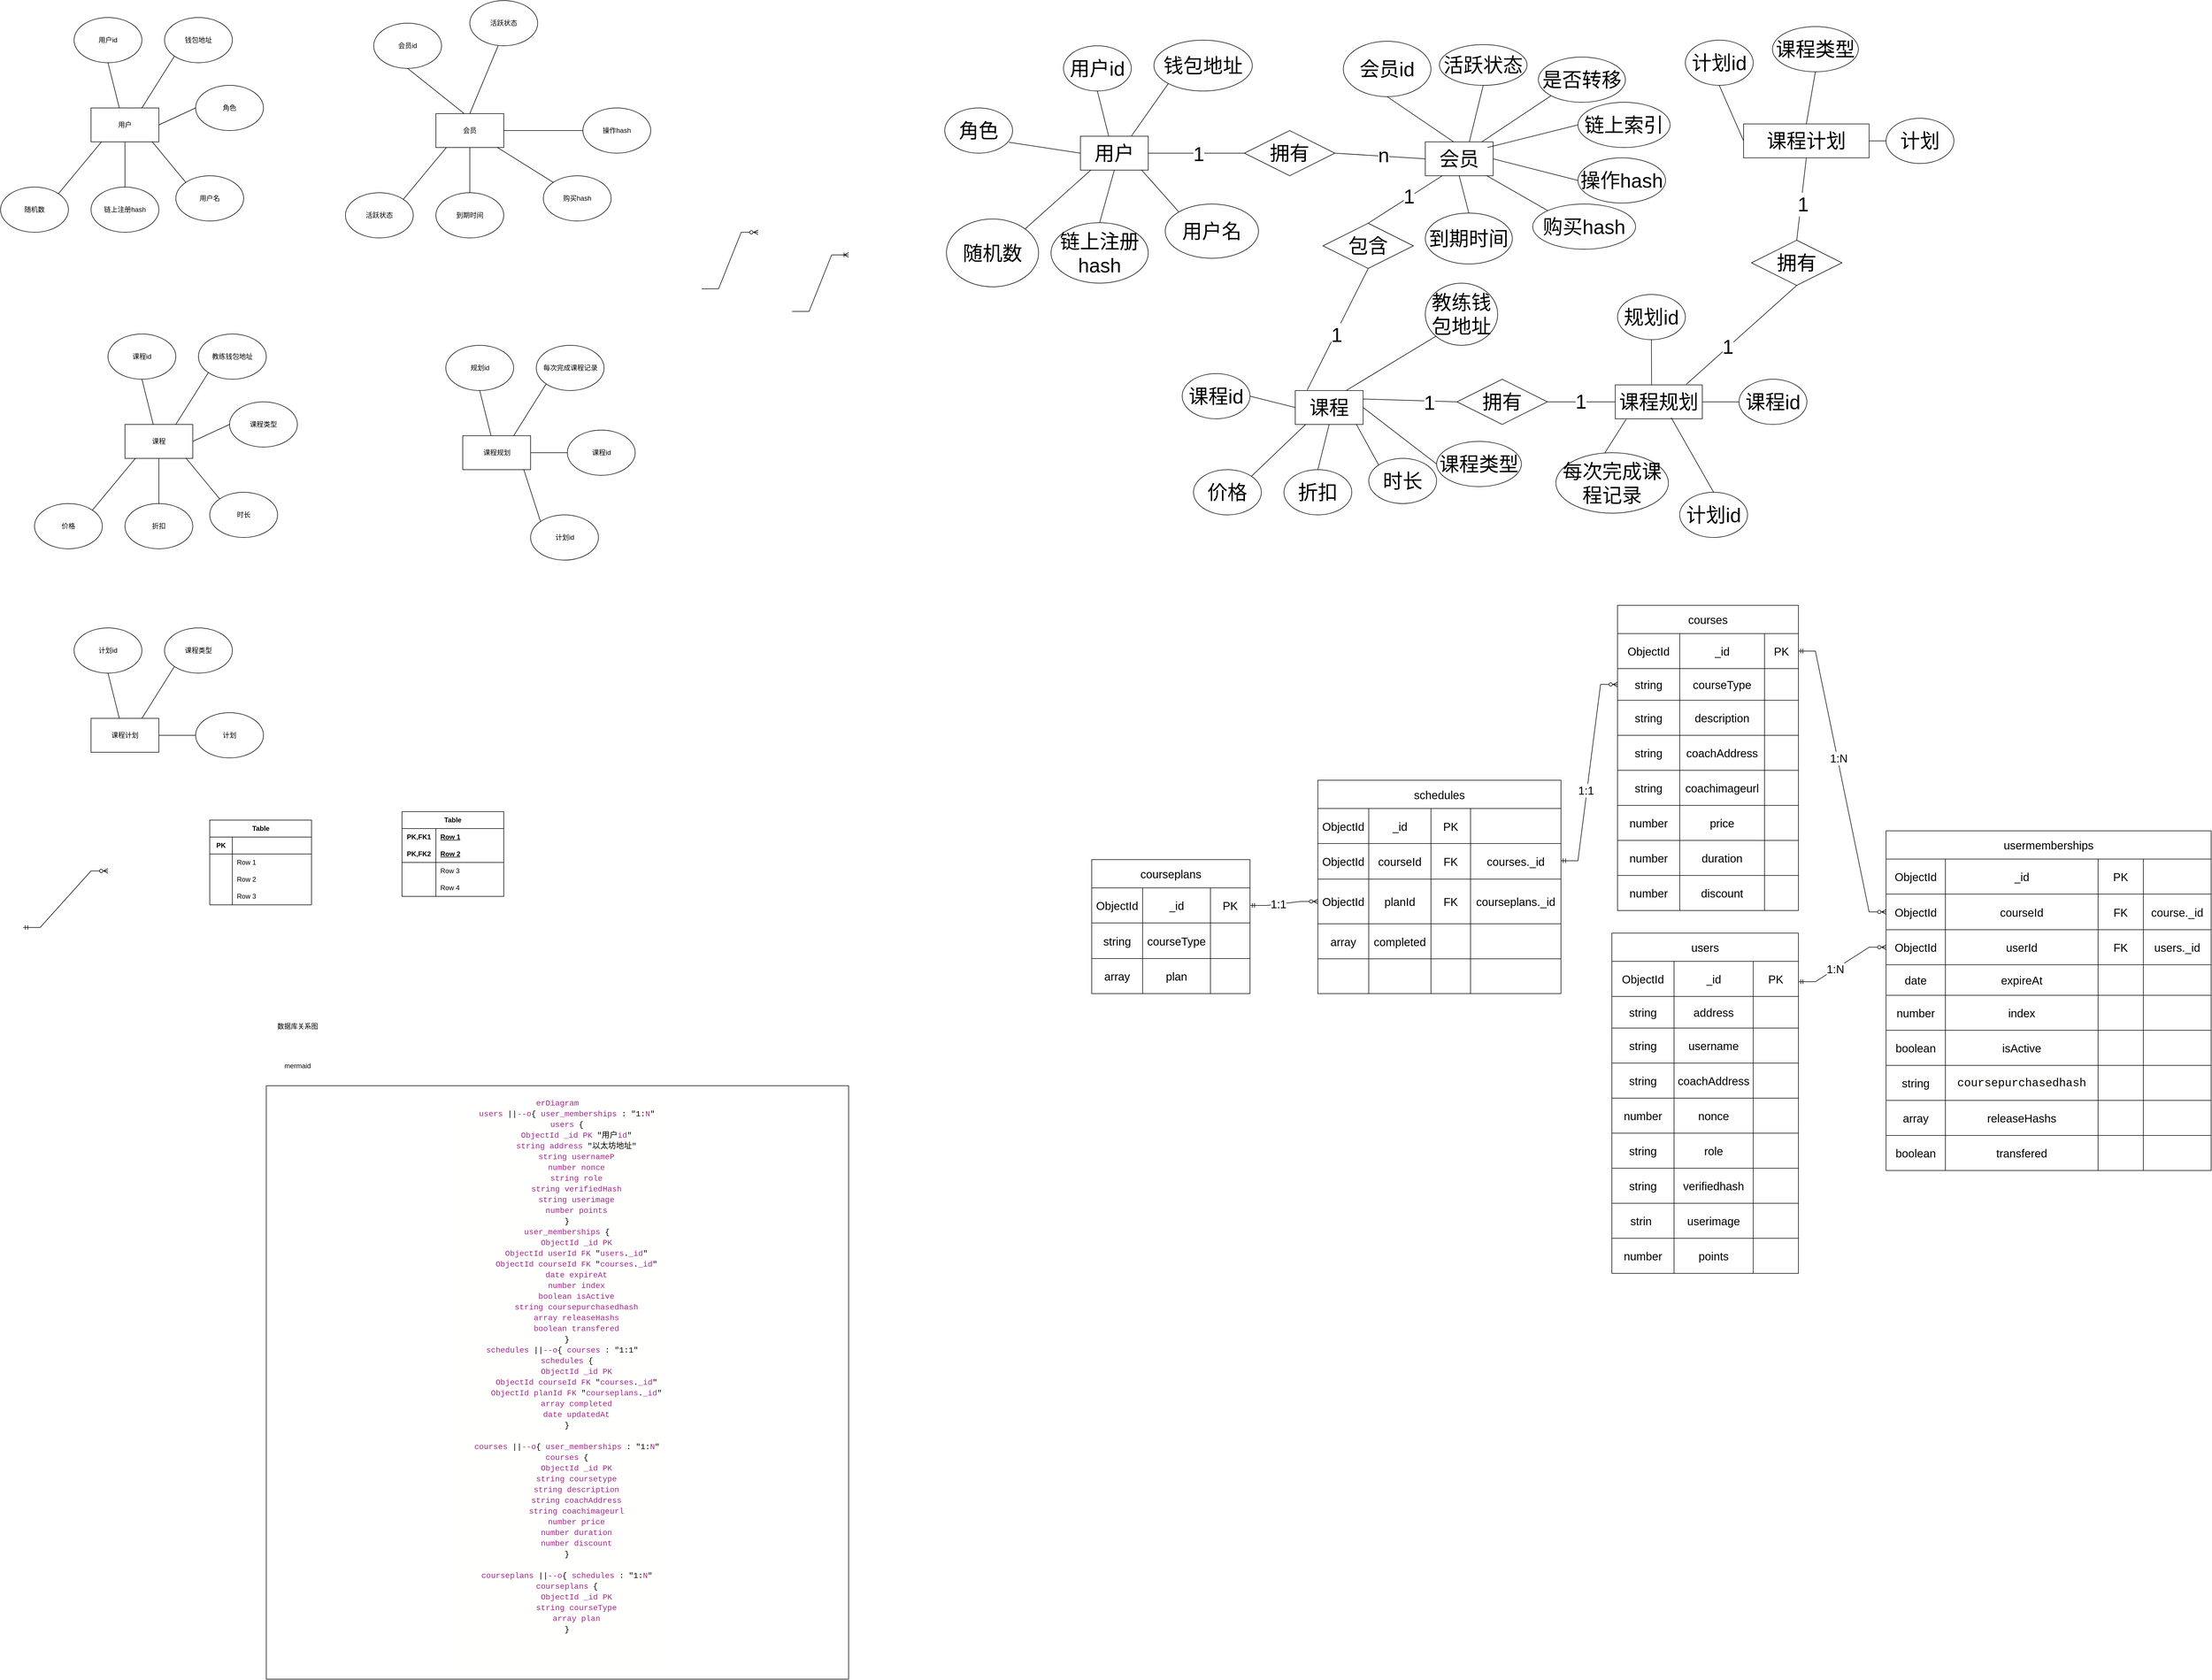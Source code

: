 <mxfile version="26.2.14">
  <diagram id="R2lEEEUBdFMjLlhIrx00" name="Page-1">
    <mxGraphModel dx="1760" dy="1044" grid="0" gridSize="10" guides="1" tooltips="1" connect="1" arrows="1" fold="1" page="0" pageScale="1" pageWidth="850" pageHeight="1100" math="0" shadow="0" extFonts="Permanent Marker^https://fonts.googleapis.com/css?family=Permanent+Marker">
      <root>
        <mxCell id="0" />
        <mxCell id="1" parent="0" />
        <mxCell id="HEfpb9QHLHgI1IoFtFjU-3" value="用户id" style="ellipse;whiteSpace=wrap;html=1;" parent="1" vertex="1">
          <mxGeometry x="150" y="180" width="120" height="80" as="geometry" />
        </mxCell>
        <mxCell id="HEfpb9QHLHgI1IoFtFjU-4" value="用户" style="rounded=0;whiteSpace=wrap;html=1;" parent="1" vertex="1">
          <mxGeometry x="180" y="340" width="120" height="60" as="geometry" />
        </mxCell>
        <mxCell id="HEfpb9QHLHgI1IoFtFjU-25" style="rounded=0;orthogonalLoop=1;jettySize=auto;html=1;exitX=0;exitY=1;exitDx=0;exitDy=0;entryX=0.75;entryY=0;entryDx=0;entryDy=0;endArrow=none;startFill=0;" parent="1" source="HEfpb9QHLHgI1IoFtFjU-15" target="HEfpb9QHLHgI1IoFtFjU-4" edge="1">
          <mxGeometry relative="1" as="geometry" />
        </mxCell>
        <mxCell id="HEfpb9QHLHgI1IoFtFjU-15" value="钱包地址" style="ellipse;whiteSpace=wrap;html=1;" parent="1" vertex="1">
          <mxGeometry x="310" y="180" width="120" height="80" as="geometry" />
        </mxCell>
        <mxCell id="HEfpb9QHLHgI1IoFtFjU-26" style="rounded=0;orthogonalLoop=1;jettySize=auto;html=1;exitX=0;exitY=0.5;exitDx=0;exitDy=0;entryX=1;entryY=0.5;entryDx=0;entryDy=0;endArrow=none;startFill=0;" parent="1" source="HEfpb9QHLHgI1IoFtFjU-16" target="HEfpb9QHLHgI1IoFtFjU-4" edge="1">
          <mxGeometry relative="1" as="geometry" />
        </mxCell>
        <mxCell id="HEfpb9QHLHgI1IoFtFjU-16" value="角色" style="ellipse;whiteSpace=wrap;html=1;" parent="1" vertex="1">
          <mxGeometry x="365" y="300" width="120" height="80" as="geometry" />
        </mxCell>
        <mxCell id="HEfpb9QHLHgI1IoFtFjU-18" value="用户名" style="ellipse;whiteSpace=wrap;html=1;" parent="1" vertex="1">
          <mxGeometry x="330" y="460" width="120" height="80" as="geometry" />
        </mxCell>
        <mxCell id="HEfpb9QHLHgI1IoFtFjU-28" style="rounded=0;orthogonalLoop=1;jettySize=auto;html=1;exitX=0.5;exitY=0;exitDx=0;exitDy=0;entryX=0.5;entryY=1;entryDx=0;entryDy=0;endArrow=none;startFill=0;" parent="1" source="HEfpb9QHLHgI1IoFtFjU-19" target="HEfpb9QHLHgI1IoFtFjU-4" edge="1">
          <mxGeometry relative="1" as="geometry" />
        </mxCell>
        <mxCell id="HEfpb9QHLHgI1IoFtFjU-19" value="链上注册hash" style="ellipse;whiteSpace=wrap;html=1;" parent="1" vertex="1">
          <mxGeometry x="180" y="480" width="120" height="80" as="geometry" />
        </mxCell>
        <mxCell id="HEfpb9QHLHgI1IoFtFjU-20" value="随机数" style="ellipse;whiteSpace=wrap;html=1;" parent="1" vertex="1">
          <mxGeometry x="20" y="480" width="120" height="80" as="geometry" />
        </mxCell>
        <mxCell id="HEfpb9QHLHgI1IoFtFjU-24" style="rounded=0;orthogonalLoop=1;jettySize=auto;html=1;exitX=0.5;exitY=1;exitDx=0;exitDy=0;entryX=0.417;entryY=0;entryDx=0;entryDy=0;entryPerimeter=0;endArrow=none;startFill=0;" parent="1" source="HEfpb9QHLHgI1IoFtFjU-3" target="HEfpb9QHLHgI1IoFtFjU-4" edge="1">
          <mxGeometry relative="1" as="geometry" />
        </mxCell>
        <mxCell id="HEfpb9QHLHgI1IoFtFjU-27" style="rounded=0;orthogonalLoop=1;jettySize=auto;html=1;exitX=0;exitY=0;exitDx=0;exitDy=0;entryX=0.898;entryY=0.988;entryDx=0;entryDy=0;entryPerimeter=0;endArrow=none;startFill=0;" parent="1" source="HEfpb9QHLHgI1IoFtFjU-18" target="HEfpb9QHLHgI1IoFtFjU-4" edge="1">
          <mxGeometry relative="1" as="geometry" />
        </mxCell>
        <mxCell id="HEfpb9QHLHgI1IoFtFjU-29" style="rounded=0;orthogonalLoop=1;jettySize=auto;html=1;exitX=1;exitY=0;exitDx=0;exitDy=0;entryX=0.157;entryY=0.992;entryDx=0;entryDy=0;entryPerimeter=0;endArrow=none;startFill=0;" parent="1" source="HEfpb9QHLHgI1IoFtFjU-20" target="HEfpb9QHLHgI1IoFtFjU-4" edge="1">
          <mxGeometry relative="1" as="geometry" />
        </mxCell>
        <mxCell id="HEfpb9QHLHgI1IoFtFjU-30" value="会员id" style="ellipse;whiteSpace=wrap;html=1;" parent="1" vertex="1">
          <mxGeometry x="680" y="190" width="120" height="80" as="geometry" />
        </mxCell>
        <mxCell id="HEfpb9QHLHgI1IoFtFjU-43" style="rounded=0;orthogonalLoop=1;jettySize=auto;html=1;exitX=0.5;exitY=0;exitDx=0;exitDy=0;endArrow=none;startFill=0;" parent="1" source="HEfpb9QHLHgI1IoFtFjU-31" edge="1">
          <mxGeometry relative="1" as="geometry">
            <mxPoint x="900" y="230" as="targetPoint" />
          </mxGeometry>
        </mxCell>
        <mxCell id="HEfpb9QHLHgI1IoFtFjU-31" value="会员" style="rounded=0;whiteSpace=wrap;html=1;" parent="1" vertex="1">
          <mxGeometry x="790" y="350" width="120" height="60" as="geometry" />
        </mxCell>
        <mxCell id="HEfpb9QHLHgI1IoFtFjU-36" value="购买hash" style="ellipse;whiteSpace=wrap;html=1;" parent="1" vertex="1">
          <mxGeometry x="980" y="460" width="120" height="80" as="geometry" />
        </mxCell>
        <mxCell id="HEfpb9QHLHgI1IoFtFjU-37" style="rounded=0;orthogonalLoop=1;jettySize=auto;html=1;exitX=0.5;exitY=0;exitDx=0;exitDy=0;entryX=0.5;entryY=1;entryDx=0;entryDy=0;endArrow=none;startFill=0;" parent="1" source="HEfpb9QHLHgI1IoFtFjU-38" target="HEfpb9QHLHgI1IoFtFjU-31" edge="1">
          <mxGeometry relative="1" as="geometry" />
        </mxCell>
        <mxCell id="HEfpb9QHLHgI1IoFtFjU-38" value="到期时间" style="ellipse;whiteSpace=wrap;html=1;" parent="1" vertex="1">
          <mxGeometry x="790" y="490" width="120" height="80" as="geometry" />
        </mxCell>
        <mxCell id="HEfpb9QHLHgI1IoFtFjU-39" value="活跃状态" style="ellipse;whiteSpace=wrap;html=1;" parent="1" vertex="1">
          <mxGeometry x="630" y="490" width="120" height="80" as="geometry" />
        </mxCell>
        <mxCell id="HEfpb9QHLHgI1IoFtFjU-40" style="rounded=0;orthogonalLoop=1;jettySize=auto;html=1;exitX=0.5;exitY=1;exitDx=0;exitDy=0;entryX=0.417;entryY=0;entryDx=0;entryDy=0;entryPerimeter=0;endArrow=none;startFill=0;" parent="1" source="HEfpb9QHLHgI1IoFtFjU-30" target="HEfpb9QHLHgI1IoFtFjU-31" edge="1">
          <mxGeometry relative="1" as="geometry" />
        </mxCell>
        <mxCell id="HEfpb9QHLHgI1IoFtFjU-41" style="rounded=0;orthogonalLoop=1;jettySize=auto;html=1;exitX=0;exitY=0;exitDx=0;exitDy=0;entryX=0.898;entryY=0.988;entryDx=0;entryDy=0;entryPerimeter=0;endArrow=none;startFill=0;" parent="1" source="HEfpb9QHLHgI1IoFtFjU-36" target="HEfpb9QHLHgI1IoFtFjU-31" edge="1">
          <mxGeometry relative="1" as="geometry" />
        </mxCell>
        <mxCell id="HEfpb9QHLHgI1IoFtFjU-42" style="rounded=0;orthogonalLoop=1;jettySize=auto;html=1;exitX=1;exitY=0;exitDx=0;exitDy=0;entryX=0.157;entryY=0.992;entryDx=0;entryDy=0;entryPerimeter=0;endArrow=none;startFill=0;" parent="1" source="HEfpb9QHLHgI1IoFtFjU-39" target="HEfpb9QHLHgI1IoFtFjU-31" edge="1">
          <mxGeometry relative="1" as="geometry" />
        </mxCell>
        <mxCell id="HEfpb9QHLHgI1IoFtFjU-44" value="活跃状态" style="ellipse;whiteSpace=wrap;html=1;" parent="1" vertex="1">
          <mxGeometry x="850" y="150" width="120" height="80" as="geometry" />
        </mxCell>
        <mxCell id="HEfpb9QHLHgI1IoFtFjU-47" style="rounded=0;orthogonalLoop=1;jettySize=auto;html=1;exitX=0;exitY=0.5;exitDx=0;exitDy=0;entryX=1;entryY=0.5;entryDx=0;entryDy=0;endArrow=none;startFill=0;" parent="1" source="HEfpb9QHLHgI1IoFtFjU-48" target="HEfpb9QHLHgI1IoFtFjU-31" edge="1">
          <mxGeometry relative="1" as="geometry">
            <mxPoint x="920" y="410" as="targetPoint" />
          </mxGeometry>
        </mxCell>
        <mxCell id="HEfpb9QHLHgI1IoFtFjU-48" value="操作hash" style="ellipse;whiteSpace=wrap;html=1;" parent="1" vertex="1">
          <mxGeometry x="1050" y="340" width="120" height="80" as="geometry" />
        </mxCell>
        <mxCell id="HEfpb9QHLHgI1IoFtFjU-49" value="课程id" style="ellipse;whiteSpace=wrap;html=1;" parent="1" vertex="1">
          <mxGeometry x="210" y="740" width="120" height="80" as="geometry" />
        </mxCell>
        <mxCell id="HEfpb9QHLHgI1IoFtFjU-50" value="课程" style="rounded=0;whiteSpace=wrap;html=1;" parent="1" vertex="1">
          <mxGeometry x="240" y="900" width="120" height="60" as="geometry" />
        </mxCell>
        <mxCell id="HEfpb9QHLHgI1IoFtFjU-51" style="rounded=0;orthogonalLoop=1;jettySize=auto;html=1;exitX=0;exitY=1;exitDx=0;exitDy=0;entryX=0.75;entryY=0;entryDx=0;entryDy=0;endArrow=none;startFill=0;" parent="1" source="HEfpb9QHLHgI1IoFtFjU-52" target="HEfpb9QHLHgI1IoFtFjU-50" edge="1">
          <mxGeometry relative="1" as="geometry" />
        </mxCell>
        <mxCell id="HEfpb9QHLHgI1IoFtFjU-52" value="教练钱包地址" style="ellipse;whiteSpace=wrap;html=1;" parent="1" vertex="1">
          <mxGeometry x="370" y="740" width="120" height="80" as="geometry" />
        </mxCell>
        <mxCell id="HEfpb9QHLHgI1IoFtFjU-53" style="rounded=0;orthogonalLoop=1;jettySize=auto;html=1;exitX=0;exitY=0.5;exitDx=0;exitDy=0;entryX=1;entryY=0.5;entryDx=0;entryDy=0;endArrow=none;startFill=0;" parent="1" source="HEfpb9QHLHgI1IoFtFjU-54" target="HEfpb9QHLHgI1IoFtFjU-50" edge="1">
          <mxGeometry relative="1" as="geometry" />
        </mxCell>
        <mxCell id="HEfpb9QHLHgI1IoFtFjU-54" value="课程类型" style="ellipse;whiteSpace=wrap;html=1;" parent="1" vertex="1">
          <mxGeometry x="425" y="860" width="120" height="80" as="geometry" />
        </mxCell>
        <mxCell id="HEfpb9QHLHgI1IoFtFjU-55" value="时长" style="ellipse;whiteSpace=wrap;html=1;" parent="1" vertex="1">
          <mxGeometry x="390" y="1020" width="120" height="80" as="geometry" />
        </mxCell>
        <mxCell id="HEfpb9QHLHgI1IoFtFjU-56" style="rounded=0;orthogonalLoop=1;jettySize=auto;html=1;exitX=0.5;exitY=0;exitDx=0;exitDy=0;entryX=0.5;entryY=1;entryDx=0;entryDy=0;endArrow=none;startFill=0;" parent="1" source="HEfpb9QHLHgI1IoFtFjU-57" target="HEfpb9QHLHgI1IoFtFjU-50" edge="1">
          <mxGeometry relative="1" as="geometry" />
        </mxCell>
        <mxCell id="HEfpb9QHLHgI1IoFtFjU-57" value="折扣" style="ellipse;whiteSpace=wrap;html=1;" parent="1" vertex="1">
          <mxGeometry x="240" y="1040" width="120" height="80" as="geometry" />
        </mxCell>
        <mxCell id="HEfpb9QHLHgI1IoFtFjU-58" value="价格" style="ellipse;whiteSpace=wrap;html=1;" parent="1" vertex="1">
          <mxGeometry x="80" y="1040" width="120" height="80" as="geometry" />
        </mxCell>
        <mxCell id="HEfpb9QHLHgI1IoFtFjU-59" style="rounded=0;orthogonalLoop=1;jettySize=auto;html=1;exitX=0.5;exitY=1;exitDx=0;exitDy=0;entryX=0.417;entryY=0;entryDx=0;entryDy=0;entryPerimeter=0;endArrow=none;startFill=0;" parent="1" source="HEfpb9QHLHgI1IoFtFjU-49" target="HEfpb9QHLHgI1IoFtFjU-50" edge="1">
          <mxGeometry relative="1" as="geometry" />
        </mxCell>
        <mxCell id="HEfpb9QHLHgI1IoFtFjU-60" style="rounded=0;orthogonalLoop=1;jettySize=auto;html=1;exitX=0;exitY=0;exitDx=0;exitDy=0;entryX=0.898;entryY=0.988;entryDx=0;entryDy=0;entryPerimeter=0;endArrow=none;startFill=0;" parent="1" source="HEfpb9QHLHgI1IoFtFjU-55" target="HEfpb9QHLHgI1IoFtFjU-50" edge="1">
          <mxGeometry relative="1" as="geometry" />
        </mxCell>
        <mxCell id="HEfpb9QHLHgI1IoFtFjU-61" style="rounded=0;orthogonalLoop=1;jettySize=auto;html=1;exitX=1;exitY=0;exitDx=0;exitDy=0;entryX=0.157;entryY=0.992;entryDx=0;entryDy=0;entryPerimeter=0;endArrow=none;startFill=0;" parent="1" source="HEfpb9QHLHgI1IoFtFjU-58" target="HEfpb9QHLHgI1IoFtFjU-50" edge="1">
          <mxGeometry relative="1" as="geometry" />
        </mxCell>
        <mxCell id="HEfpb9QHLHgI1IoFtFjU-101" value="用户id" style="ellipse;whiteSpace=wrap;html=1;fontSize=35;" parent="1" vertex="1">
          <mxGeometry x="1900" y="230" width="120" height="80" as="geometry" />
        </mxCell>
        <mxCell id="HEfpb9QHLHgI1IoFtFjU-141" style="rounded=0;orthogonalLoop=1;jettySize=auto;html=1;exitX=1;exitY=0.5;exitDx=0;exitDy=0;entryX=0;entryY=0.5;entryDx=0;entryDy=0;endArrow=none;startFill=0;fontSize=35;" parent="1" source="HEfpb9QHLHgI1IoFtFjU-102" target="HEfpb9QHLHgI1IoFtFjU-140" edge="1">
          <mxGeometry relative="1" as="geometry" />
        </mxCell>
        <mxCell id="HEfpb9QHLHgI1IoFtFjU-143" value="1" style="edgeLabel;html=1;align=center;verticalAlign=middle;resizable=0;points=[];fontSize=35;" parent="HEfpb9QHLHgI1IoFtFjU-141" vertex="1" connectable="0">
          <mxGeometry x="0.046" y="-1" relative="1" as="geometry">
            <mxPoint as="offset" />
          </mxGeometry>
        </mxCell>
        <mxCell id="HEfpb9QHLHgI1IoFtFjU-102" value="用户" style="rounded=0;whiteSpace=wrap;html=1;fontSize=35;" parent="1" vertex="1">
          <mxGeometry x="1930" y="390" width="120" height="60" as="geometry" />
        </mxCell>
        <mxCell id="HEfpb9QHLHgI1IoFtFjU-103" style="rounded=0;orthogonalLoop=1;jettySize=auto;html=1;exitX=0;exitY=1;exitDx=0;exitDy=0;entryX=0.75;entryY=0;entryDx=0;entryDy=0;endArrow=none;startFill=0;fontSize=35;" parent="1" source="HEfpb9QHLHgI1IoFtFjU-104" target="HEfpb9QHLHgI1IoFtFjU-102" edge="1">
          <mxGeometry relative="1" as="geometry" />
        </mxCell>
        <mxCell id="HEfpb9QHLHgI1IoFtFjU-104" value="钱包地址" style="ellipse;whiteSpace=wrap;html=1;fontSize=35;" parent="1" vertex="1">
          <mxGeometry x="2060" y="220" width="174" height="90" as="geometry" />
        </mxCell>
        <mxCell id="HEfpb9QHLHgI1IoFtFjU-105" style="rounded=0;orthogonalLoop=1;jettySize=auto;html=1;exitX=0.945;exitY=0.759;exitDx=0;exitDy=0;entryX=0;entryY=0.5;entryDx=0;entryDy=0;endArrow=none;startFill=0;exitPerimeter=0;fontSize=35;" parent="1" source="HEfpb9QHLHgI1IoFtFjU-106" target="HEfpb9QHLHgI1IoFtFjU-102" edge="1">
          <mxGeometry relative="1" as="geometry" />
        </mxCell>
        <mxCell id="HEfpb9QHLHgI1IoFtFjU-106" value="角色" style="ellipse;whiteSpace=wrap;html=1;fontSize=35;" parent="1" vertex="1">
          <mxGeometry x="1690" y="340" width="120" height="80" as="geometry" />
        </mxCell>
        <mxCell id="HEfpb9QHLHgI1IoFtFjU-107" value="用户名" style="ellipse;whiteSpace=wrap;html=1;fontSize=35;" parent="1" vertex="1">
          <mxGeometry x="2080" y="510" width="165" height="96" as="geometry" />
        </mxCell>
        <mxCell id="HEfpb9QHLHgI1IoFtFjU-108" style="rounded=0;orthogonalLoop=1;jettySize=auto;html=1;exitX=0.5;exitY=0;exitDx=0;exitDy=0;entryX=0.5;entryY=1;entryDx=0;entryDy=0;endArrow=none;startFill=0;fontSize=35;" parent="1" source="HEfpb9QHLHgI1IoFtFjU-109" target="HEfpb9QHLHgI1IoFtFjU-102" edge="1">
          <mxGeometry relative="1" as="geometry" />
        </mxCell>
        <mxCell id="HEfpb9QHLHgI1IoFtFjU-109" value="链上注册hash" style="ellipse;whiteSpace=wrap;html=1;fontSize=35;" parent="1" vertex="1">
          <mxGeometry x="1878" y="543" width="172" height="107" as="geometry" />
        </mxCell>
        <mxCell id="HEfpb9QHLHgI1IoFtFjU-110" value="随机数" style="ellipse;whiteSpace=wrap;html=1;fontSize=35;" parent="1" vertex="1">
          <mxGeometry x="1693" y="536.5" width="163" height="120" as="geometry" />
        </mxCell>
        <mxCell id="HEfpb9QHLHgI1IoFtFjU-111" style="rounded=0;orthogonalLoop=1;jettySize=auto;html=1;exitX=0.5;exitY=1;exitDx=0;exitDy=0;entryX=0.417;entryY=0;entryDx=0;entryDy=0;entryPerimeter=0;endArrow=none;startFill=0;fontSize=35;" parent="1" source="HEfpb9QHLHgI1IoFtFjU-101" target="HEfpb9QHLHgI1IoFtFjU-102" edge="1">
          <mxGeometry relative="1" as="geometry" />
        </mxCell>
        <mxCell id="HEfpb9QHLHgI1IoFtFjU-112" style="rounded=0;orthogonalLoop=1;jettySize=auto;html=1;exitX=0;exitY=0;exitDx=0;exitDy=0;entryX=0.898;entryY=0.988;entryDx=0;entryDy=0;entryPerimeter=0;endArrow=none;startFill=0;fontSize=35;" parent="1" source="HEfpb9QHLHgI1IoFtFjU-107" target="HEfpb9QHLHgI1IoFtFjU-102" edge="1">
          <mxGeometry relative="1" as="geometry" />
        </mxCell>
        <mxCell id="HEfpb9QHLHgI1IoFtFjU-113" style="rounded=0;orthogonalLoop=1;jettySize=auto;html=1;exitX=1;exitY=0;exitDx=0;exitDy=0;entryX=0.157;entryY=0.992;entryDx=0;entryDy=0;entryPerimeter=0;endArrow=none;startFill=0;fontSize=35;" parent="1" source="HEfpb9QHLHgI1IoFtFjU-110" target="HEfpb9QHLHgI1IoFtFjU-102" edge="1">
          <mxGeometry relative="1" as="geometry" />
        </mxCell>
        <mxCell id="HEfpb9QHLHgI1IoFtFjU-114" value="会员id" style="ellipse;whiteSpace=wrap;html=1;fontSize=35;" parent="1" vertex="1">
          <mxGeometry x="2395" y="222" width="155" height="98" as="geometry" />
        </mxCell>
        <mxCell id="HEfpb9QHLHgI1IoFtFjU-115" style="rounded=0;orthogonalLoop=1;jettySize=auto;html=1;exitX=0.646;exitY=0.025;exitDx=0;exitDy=0;endArrow=none;startFill=0;exitPerimeter=0;entryX=0.5;entryY=1;entryDx=0;entryDy=0;fontSize=35;" parent="1" source="HEfpb9QHLHgI1IoFtFjU-116" target="HEfpb9QHLHgI1IoFtFjU-124" edge="1">
          <mxGeometry relative="1" as="geometry">
            <mxPoint x="2650" y="280" as="targetPoint" />
          </mxGeometry>
        </mxCell>
        <mxCell id="HEfpb9QHLHgI1IoFtFjU-116" value="会员" style="rounded=0;whiteSpace=wrap;html=1;fontSize=35;" parent="1" vertex="1">
          <mxGeometry x="2540" y="400" width="120" height="60" as="geometry" />
        </mxCell>
        <mxCell id="HEfpb9QHLHgI1IoFtFjU-117" value="购买hash" style="ellipse;whiteSpace=wrap;html=1;fontSize=35;" parent="1" vertex="1">
          <mxGeometry x="2730" y="510" width="182" height="80" as="geometry" />
        </mxCell>
        <mxCell id="HEfpb9QHLHgI1IoFtFjU-118" style="rounded=0;orthogonalLoop=1;jettySize=auto;html=1;exitX=0.5;exitY=0;exitDx=0;exitDy=0;entryX=0.5;entryY=1;entryDx=0;entryDy=0;endArrow=none;startFill=0;fontSize=35;" parent="1" source="HEfpb9QHLHgI1IoFtFjU-119" target="HEfpb9QHLHgI1IoFtFjU-116" edge="1">
          <mxGeometry relative="1" as="geometry" />
        </mxCell>
        <mxCell id="HEfpb9QHLHgI1IoFtFjU-119" value="到期时间" style="ellipse;whiteSpace=wrap;html=1;fontSize=35;" parent="1" vertex="1">
          <mxGeometry x="2540" y="526" width="154" height="90" as="geometry" />
        </mxCell>
        <mxCell id="HEfpb9QHLHgI1IoFtFjU-120" value="是否转移" style="ellipse;whiteSpace=wrap;html=1;fontSize=35;" parent="1" vertex="1">
          <mxGeometry x="2740" y="250" width="154" height="80" as="geometry" />
        </mxCell>
        <mxCell id="HEfpb9QHLHgI1IoFtFjU-121" style="rounded=0;orthogonalLoop=1;jettySize=auto;html=1;exitX=0.5;exitY=1;exitDx=0;exitDy=0;entryX=0.417;entryY=0;entryDx=0;entryDy=0;entryPerimeter=0;endArrow=none;startFill=0;fontSize=35;" parent="1" source="HEfpb9QHLHgI1IoFtFjU-114" target="HEfpb9QHLHgI1IoFtFjU-116" edge="1">
          <mxGeometry relative="1" as="geometry" />
        </mxCell>
        <mxCell id="HEfpb9QHLHgI1IoFtFjU-122" style="rounded=0;orthogonalLoop=1;jettySize=auto;html=1;exitX=0;exitY=0;exitDx=0;exitDy=0;entryX=0.898;entryY=0.988;entryDx=0;entryDy=0;entryPerimeter=0;endArrow=none;startFill=0;fontSize=35;" parent="1" source="HEfpb9QHLHgI1IoFtFjU-117" target="HEfpb9QHLHgI1IoFtFjU-116" edge="1">
          <mxGeometry relative="1" as="geometry" />
        </mxCell>
        <mxCell id="HEfpb9QHLHgI1IoFtFjU-123" style="rounded=0;orthogonalLoop=1;jettySize=auto;html=1;exitX=0;exitY=1;exitDx=0;exitDy=0;endArrow=none;startFill=0;fontSize=35;" parent="1" source="HEfpb9QHLHgI1IoFtFjU-120" edge="1">
          <mxGeometry relative="1" as="geometry">
            <mxPoint x="2640" y="400" as="targetPoint" />
          </mxGeometry>
        </mxCell>
        <mxCell id="HEfpb9QHLHgI1IoFtFjU-124" value="活跃状态" style="ellipse;whiteSpace=wrap;html=1;fontSize=35;" parent="1" vertex="1">
          <mxGeometry x="2565" y="228" width="155" height="72" as="geometry" />
        </mxCell>
        <mxCell id="HEfpb9QHLHgI1IoFtFjU-125" style="rounded=0;orthogonalLoop=1;jettySize=auto;html=1;exitX=0;exitY=0.5;exitDx=0;exitDy=0;entryX=1;entryY=0.5;entryDx=0;entryDy=0;endArrow=none;startFill=0;fontSize=35;" parent="1" source="HEfpb9QHLHgI1IoFtFjU-126" target="HEfpb9QHLHgI1IoFtFjU-116" edge="1">
          <mxGeometry relative="1" as="geometry">
            <mxPoint x="2670" y="460" as="targetPoint" />
          </mxGeometry>
        </mxCell>
        <mxCell id="HEfpb9QHLHgI1IoFtFjU-126" value="操作hash" style="ellipse;whiteSpace=wrap;html=1;fontSize=35;" parent="1" vertex="1">
          <mxGeometry x="2810" y="428.27" width="155" height="80" as="geometry" />
        </mxCell>
        <mxCell id="HEfpb9QHLHgI1IoFtFjU-127" value="课程id" style="ellipse;whiteSpace=wrap;html=1;fontSize=35;" parent="1" vertex="1">
          <mxGeometry x="2110" y="810" width="120" height="80" as="geometry" />
        </mxCell>
        <mxCell id="HEfpb9QHLHgI1IoFtFjU-186" style="rounded=0;orthogonalLoop=1;jettySize=auto;html=1;exitX=1;exitY=0.25;exitDx=0;exitDy=0;entryX=0;entryY=0.5;entryDx=0;entryDy=0;endArrow=none;startFill=0;fontSize=35;" parent="1" source="HEfpb9QHLHgI1IoFtFjU-128" target="HEfpb9QHLHgI1IoFtFjU-187" edge="1">
          <mxGeometry relative="1" as="geometry">
            <mxPoint x="2590" y="855" as="targetPoint" />
          </mxGeometry>
        </mxCell>
        <mxCell id="HEfpb9QHLHgI1IoFtFjU-196" value="1" style="edgeLabel;html=1;align=center;verticalAlign=middle;resizable=0;points=[];fontSize=35;" parent="HEfpb9QHLHgI1IoFtFjU-186" vertex="1" connectable="0">
          <mxGeometry x="0.405" y="-2" relative="1" as="geometry">
            <mxPoint as="offset" />
          </mxGeometry>
        </mxCell>
        <mxCell id="HEfpb9QHLHgI1IoFtFjU-128" value="课程" style="rounded=0;whiteSpace=wrap;html=1;fontSize=35;" parent="1" vertex="1">
          <mxGeometry x="2310" y="840" width="120" height="60" as="geometry" />
        </mxCell>
        <mxCell id="HEfpb9QHLHgI1IoFtFjU-129" style="rounded=0;orthogonalLoop=1;jettySize=auto;html=1;exitX=0;exitY=1;exitDx=0;exitDy=0;entryX=0.75;entryY=0;entryDx=0;entryDy=0;endArrow=none;startFill=0;fontSize=35;" parent="1" source="HEfpb9QHLHgI1IoFtFjU-130" target="HEfpb9QHLHgI1IoFtFjU-128" edge="1">
          <mxGeometry relative="1" as="geometry" />
        </mxCell>
        <mxCell id="HEfpb9QHLHgI1IoFtFjU-130" value="教练钱包地址" style="ellipse;whiteSpace=wrap;html=1;fontSize=35;" parent="1" vertex="1">
          <mxGeometry x="2540" y="650" width="128" height="110" as="geometry" />
        </mxCell>
        <mxCell id="HEfpb9QHLHgI1IoFtFjU-131" style="rounded=0;orthogonalLoop=1;jettySize=auto;html=1;exitX=0;exitY=0.5;exitDx=0;exitDy=0;entryX=1;entryY=0.5;entryDx=0;entryDy=0;endArrow=none;startFill=0;fontSize=35;" parent="1" source="HEfpb9QHLHgI1IoFtFjU-132" target="HEfpb9QHLHgI1IoFtFjU-128" edge="1">
          <mxGeometry relative="1" as="geometry" />
        </mxCell>
        <mxCell id="HEfpb9QHLHgI1IoFtFjU-132" value="课程类型" style="ellipse;whiteSpace=wrap;html=1;fontSize=35;" parent="1" vertex="1">
          <mxGeometry x="2560" y="930" width="150" height="80" as="geometry" />
        </mxCell>
        <mxCell id="HEfpb9QHLHgI1IoFtFjU-133" value="时长" style="ellipse;whiteSpace=wrap;html=1;fontSize=35;" parent="1" vertex="1">
          <mxGeometry x="2440" y="960" width="120" height="80" as="geometry" />
        </mxCell>
        <mxCell id="HEfpb9QHLHgI1IoFtFjU-134" style="rounded=0;orthogonalLoop=1;jettySize=auto;html=1;exitX=0.5;exitY=0;exitDx=0;exitDy=0;entryX=0.5;entryY=1;entryDx=0;entryDy=0;endArrow=none;startFill=0;fontSize=35;" parent="1" source="HEfpb9QHLHgI1IoFtFjU-135" target="HEfpb9QHLHgI1IoFtFjU-128" edge="1">
          <mxGeometry relative="1" as="geometry" />
        </mxCell>
        <mxCell id="HEfpb9QHLHgI1IoFtFjU-135" value="折扣" style="ellipse;whiteSpace=wrap;html=1;fontSize=35;" parent="1" vertex="1">
          <mxGeometry x="2290" y="980" width="120" height="80" as="geometry" />
        </mxCell>
        <mxCell id="HEfpb9QHLHgI1IoFtFjU-136" value="价格" style="ellipse;whiteSpace=wrap;html=1;fontSize=35;" parent="1" vertex="1">
          <mxGeometry x="2130" y="980" width="120" height="80" as="geometry" />
        </mxCell>
        <mxCell id="HEfpb9QHLHgI1IoFtFjU-137" style="rounded=0;orthogonalLoop=1;jettySize=auto;html=1;exitX=1;exitY=0.5;exitDx=0;exitDy=0;entryX=0;entryY=0.5;entryDx=0;entryDy=0;endArrow=none;startFill=0;fontSize=35;" parent="1" source="HEfpb9QHLHgI1IoFtFjU-127" target="HEfpb9QHLHgI1IoFtFjU-128" edge="1">
          <mxGeometry relative="1" as="geometry" />
        </mxCell>
        <mxCell id="HEfpb9QHLHgI1IoFtFjU-138" style="rounded=0;orthogonalLoop=1;jettySize=auto;html=1;exitX=0;exitY=0;exitDx=0;exitDy=0;entryX=0.898;entryY=0.988;entryDx=0;entryDy=0;entryPerimeter=0;endArrow=none;startFill=0;fontSize=35;" parent="1" source="HEfpb9QHLHgI1IoFtFjU-133" target="HEfpb9QHLHgI1IoFtFjU-128" edge="1">
          <mxGeometry relative="1" as="geometry" />
        </mxCell>
        <mxCell id="HEfpb9QHLHgI1IoFtFjU-139" style="rounded=0;orthogonalLoop=1;jettySize=auto;html=1;exitX=1;exitY=0;exitDx=0;exitDy=0;entryX=0.157;entryY=0.992;entryDx=0;entryDy=0;entryPerimeter=0;endArrow=none;startFill=0;fontSize=35;" parent="1" source="HEfpb9QHLHgI1IoFtFjU-136" target="HEfpb9QHLHgI1IoFtFjU-128" edge="1">
          <mxGeometry relative="1" as="geometry" />
        </mxCell>
        <mxCell id="HEfpb9QHLHgI1IoFtFjU-142" style="rounded=0;orthogonalLoop=1;jettySize=auto;html=1;exitX=1;exitY=0.5;exitDx=0;exitDy=0;entryX=0;entryY=0.5;entryDx=0;entryDy=0;endArrow=none;startFill=0;fontSize=35;" parent="1" source="HEfpb9QHLHgI1IoFtFjU-140" target="HEfpb9QHLHgI1IoFtFjU-116" edge="1">
          <mxGeometry relative="1" as="geometry" />
        </mxCell>
        <mxCell id="HEfpb9QHLHgI1IoFtFjU-144" value="n" style="edgeLabel;html=1;align=center;verticalAlign=middle;resizable=0;points=[];fontSize=35;" parent="HEfpb9QHLHgI1IoFtFjU-142" vertex="1" connectable="0">
          <mxGeometry x="0.067" y="3" relative="1" as="geometry">
            <mxPoint as="offset" />
          </mxGeometry>
        </mxCell>
        <mxCell id="HEfpb9QHLHgI1IoFtFjU-140" value="拥有" style="rhombus;whiteSpace=wrap;html=1;fontSize=35;" parent="1" vertex="1">
          <mxGeometry x="2220" y="380" width="160" height="80" as="geometry" />
        </mxCell>
        <mxCell id="HEfpb9QHLHgI1IoFtFjU-145" style="rounded=0;orthogonalLoop=1;jettySize=auto;html=1;exitX=0.5;exitY=1;exitDx=0;exitDy=0;entryX=0.177;entryY=-0.018;entryDx=0;entryDy=0;entryPerimeter=0;endArrow=none;startFill=0;fontSize=35;" parent="1" source="HEfpb9QHLHgI1IoFtFjU-146" target="HEfpb9QHLHgI1IoFtFjU-128" edge="1">
          <mxGeometry relative="1" as="geometry" />
        </mxCell>
        <mxCell id="HEfpb9QHLHgI1IoFtFjU-148" value="1" style="edgeLabel;html=1;align=center;verticalAlign=middle;resizable=0;points=[];fontSize=35;" parent="HEfpb9QHLHgI1IoFtFjU-145" vertex="1" connectable="0">
          <mxGeometry x="0.077" y="2" relative="1" as="geometry">
            <mxPoint as="offset" />
          </mxGeometry>
        </mxCell>
        <mxCell id="HEfpb9QHLHgI1IoFtFjU-147" value="" style="rounded=0;orthogonalLoop=1;jettySize=auto;html=1;exitX=0.25;exitY=1;exitDx=0;exitDy=0;entryX=0.5;entryY=0;entryDx=0;entryDy=0;endArrow=none;startFill=0;fontSize=35;" parent="1" source="HEfpb9QHLHgI1IoFtFjU-116" target="HEfpb9QHLHgI1IoFtFjU-146" edge="1">
          <mxGeometry relative="1" as="geometry">
            <mxPoint x="2570" y="460" as="sourcePoint" />
            <mxPoint x="2431" y="829" as="targetPoint" />
          </mxGeometry>
        </mxCell>
        <mxCell id="HEfpb9QHLHgI1IoFtFjU-149" value="1" style="edgeLabel;html=1;align=center;verticalAlign=middle;resizable=0;points=[];fontSize=35;" parent="HEfpb9QHLHgI1IoFtFjU-147" vertex="1" connectable="0">
          <mxGeometry x="-0.107" y="-2" relative="1" as="geometry">
            <mxPoint as="offset" />
          </mxGeometry>
        </mxCell>
        <mxCell id="HEfpb9QHLHgI1IoFtFjU-146" value="包含" style="rhombus;whiteSpace=wrap;html=1;fontSize=35;" parent="1" vertex="1">
          <mxGeometry x="2359" y="544" width="160" height="80" as="geometry" />
        </mxCell>
        <mxCell id="HEfpb9QHLHgI1IoFtFjU-155" value="规划id" style="ellipse;whiteSpace=wrap;html=1;" parent="1" vertex="1">
          <mxGeometry x="807.5" y="760" width="120" height="80" as="geometry" />
        </mxCell>
        <mxCell id="HEfpb9QHLHgI1IoFtFjU-156" value="课程规划" style="rounded=0;whiteSpace=wrap;html=1;" parent="1" vertex="1">
          <mxGeometry x="837.5" y="920" width="120" height="60" as="geometry" />
        </mxCell>
        <mxCell id="HEfpb9QHLHgI1IoFtFjU-157" style="rounded=0;orthogonalLoop=1;jettySize=auto;html=1;exitX=0;exitY=1;exitDx=0;exitDy=0;entryX=0.75;entryY=0;entryDx=0;entryDy=0;endArrow=none;startFill=0;" parent="1" source="HEfpb9QHLHgI1IoFtFjU-158" target="HEfpb9QHLHgI1IoFtFjU-156" edge="1">
          <mxGeometry relative="1" as="geometry" />
        </mxCell>
        <mxCell id="HEfpb9QHLHgI1IoFtFjU-158" value="每次完成课程记录" style="ellipse;whiteSpace=wrap;html=1;" parent="1" vertex="1">
          <mxGeometry x="967.5" y="760" width="120" height="80" as="geometry" />
        </mxCell>
        <mxCell id="HEfpb9QHLHgI1IoFtFjU-159" style="rounded=0;orthogonalLoop=1;jettySize=auto;html=1;exitX=0;exitY=0.5;exitDx=0;exitDy=0;entryX=1;entryY=0.5;entryDx=0;entryDy=0;endArrow=none;startFill=0;" parent="1" source="HEfpb9QHLHgI1IoFtFjU-160" target="HEfpb9QHLHgI1IoFtFjU-156" edge="1">
          <mxGeometry relative="1" as="geometry" />
        </mxCell>
        <mxCell id="HEfpb9QHLHgI1IoFtFjU-160" value="课程id" style="ellipse;whiteSpace=wrap;html=1;" parent="1" vertex="1">
          <mxGeometry x="1022.5" y="910" width="120" height="80" as="geometry" />
        </mxCell>
        <mxCell id="HEfpb9QHLHgI1IoFtFjU-161" value="计划id" style="ellipse;whiteSpace=wrap;html=1;" parent="1" vertex="1">
          <mxGeometry x="957.5" y="1060" width="120" height="80" as="geometry" />
        </mxCell>
        <mxCell id="HEfpb9QHLHgI1IoFtFjU-165" style="rounded=0;orthogonalLoop=1;jettySize=auto;html=1;exitX=0.5;exitY=1;exitDx=0;exitDy=0;entryX=0.417;entryY=0;entryDx=0;entryDy=0;entryPerimeter=0;endArrow=none;startFill=0;" parent="1" source="HEfpb9QHLHgI1IoFtFjU-155" target="HEfpb9QHLHgI1IoFtFjU-156" edge="1">
          <mxGeometry relative="1" as="geometry" />
        </mxCell>
        <mxCell id="HEfpb9QHLHgI1IoFtFjU-166" style="rounded=0;orthogonalLoop=1;jettySize=auto;html=1;exitX=0;exitY=0;exitDx=0;exitDy=0;entryX=0.898;entryY=0.988;entryDx=0;entryDy=0;entryPerimeter=0;endArrow=none;startFill=0;" parent="1" source="HEfpb9QHLHgI1IoFtFjU-161" target="HEfpb9QHLHgI1IoFtFjU-156" edge="1">
          <mxGeometry relative="1" as="geometry" />
        </mxCell>
        <mxCell id="HEfpb9QHLHgI1IoFtFjU-168" value="计划id" style="ellipse;whiteSpace=wrap;html=1;" parent="1" vertex="1">
          <mxGeometry x="150" y="1260" width="120" height="80" as="geometry" />
        </mxCell>
        <mxCell id="HEfpb9QHLHgI1IoFtFjU-169" value="课程计划" style="rounded=0;whiteSpace=wrap;html=1;" parent="1" vertex="1">
          <mxGeometry x="180" y="1420" width="120" height="60" as="geometry" />
        </mxCell>
        <mxCell id="HEfpb9QHLHgI1IoFtFjU-170" style="rounded=0;orthogonalLoop=1;jettySize=auto;html=1;exitX=0;exitY=1;exitDx=0;exitDy=0;entryX=0.75;entryY=0;entryDx=0;entryDy=0;endArrow=none;startFill=0;" parent="1" source="HEfpb9QHLHgI1IoFtFjU-171" target="HEfpb9QHLHgI1IoFtFjU-169" edge="1">
          <mxGeometry relative="1" as="geometry" />
        </mxCell>
        <mxCell id="HEfpb9QHLHgI1IoFtFjU-171" value="课程类型" style="ellipse;whiteSpace=wrap;html=1;" parent="1" vertex="1">
          <mxGeometry x="310" y="1260" width="120" height="80" as="geometry" />
        </mxCell>
        <mxCell id="HEfpb9QHLHgI1IoFtFjU-172" style="rounded=0;orthogonalLoop=1;jettySize=auto;html=1;exitX=0;exitY=0.5;exitDx=0;exitDy=0;entryX=1;entryY=0.5;entryDx=0;entryDy=0;endArrow=none;startFill=0;" parent="1" source="HEfpb9QHLHgI1IoFtFjU-173" target="HEfpb9QHLHgI1IoFtFjU-169" edge="1">
          <mxGeometry relative="1" as="geometry" />
        </mxCell>
        <mxCell id="HEfpb9QHLHgI1IoFtFjU-173" value="计划" style="ellipse;whiteSpace=wrap;html=1;" parent="1" vertex="1">
          <mxGeometry x="365" y="1410" width="120" height="80" as="geometry" />
        </mxCell>
        <mxCell id="HEfpb9QHLHgI1IoFtFjU-175" style="rounded=0;orthogonalLoop=1;jettySize=auto;html=1;exitX=0.5;exitY=1;exitDx=0;exitDy=0;entryX=0.417;entryY=0;entryDx=0;entryDy=0;entryPerimeter=0;endArrow=none;startFill=0;" parent="1" source="HEfpb9QHLHgI1IoFtFjU-168" target="HEfpb9QHLHgI1IoFtFjU-169" edge="1">
          <mxGeometry relative="1" as="geometry" />
        </mxCell>
        <mxCell id="HEfpb9QHLHgI1IoFtFjU-177" value="规划id" style="ellipse;whiteSpace=wrap;html=1;fontSize=35;" parent="1" vertex="1">
          <mxGeometry x="2880" y="670" width="120" height="80" as="geometry" />
        </mxCell>
        <mxCell id="HEfpb9QHLHgI1IoFtFjU-199" style="rounded=0;orthogonalLoop=1;jettySize=auto;html=1;entryX=0.5;entryY=1;entryDx=0;entryDy=0;endArrow=none;startFill=0;fontSize=35;exitX=0.817;exitY=-0.018;exitDx=0;exitDy=0;exitPerimeter=0;" parent="1" source="HEfpb9QHLHgI1IoFtFjU-178" target="HEfpb9QHLHgI1IoFtFjU-198" edge="1">
          <mxGeometry relative="1" as="geometry">
            <mxPoint x="3020" y="820" as="sourcePoint" />
          </mxGeometry>
        </mxCell>
        <mxCell id="HEfpb9QHLHgI1IoFtFjU-201" value="1" style="edgeLabel;html=1;align=center;verticalAlign=middle;resizable=0;points=[];fontSize=35;" parent="HEfpb9QHLHgI1IoFtFjU-199" vertex="1" connectable="0">
          <mxGeometry x="-0.245" y="1" relative="1" as="geometry">
            <mxPoint as="offset" />
          </mxGeometry>
        </mxCell>
        <mxCell id="HEfpb9QHLHgI1IoFtFjU-178" value="课程规划" style="rounded=0;whiteSpace=wrap;html=1;fontSize=35;" parent="1" vertex="1">
          <mxGeometry x="2876" y="830" width="154" height="60" as="geometry" />
        </mxCell>
        <mxCell id="HEfpb9QHLHgI1IoFtFjU-179" style="rounded=0;orthogonalLoop=1;jettySize=auto;html=1;exitX=0;exitY=1;exitDx=0;exitDy=0;entryX=0.124;entryY=1.017;entryDx=0;entryDy=0;endArrow=none;startFill=0;fontSize=35;entryPerimeter=0;" parent="1" source="HEfpb9QHLHgI1IoFtFjU-180" target="HEfpb9QHLHgI1IoFtFjU-178" edge="1">
          <mxGeometry relative="1" as="geometry" />
        </mxCell>
        <mxCell id="HEfpb9QHLHgI1IoFtFjU-180" value="每次完成课程记录" style="ellipse;whiteSpace=wrap;html=1;fontSize=35;" parent="1" vertex="1">
          <mxGeometry x="2771" y="950" width="199" height="107" as="geometry" />
        </mxCell>
        <mxCell id="HEfpb9QHLHgI1IoFtFjU-181" style="rounded=0;orthogonalLoop=1;jettySize=auto;html=1;exitX=0;exitY=0.5;exitDx=0;exitDy=0;entryX=1;entryY=0.5;entryDx=0;entryDy=0;endArrow=none;startFill=0;fontSize=35;" parent="1" source="HEfpb9QHLHgI1IoFtFjU-182" target="HEfpb9QHLHgI1IoFtFjU-178" edge="1">
          <mxGeometry relative="1" as="geometry" />
        </mxCell>
        <mxCell id="HEfpb9QHLHgI1IoFtFjU-182" value="课程id" style="ellipse;whiteSpace=wrap;html=1;fontSize=35;" parent="1" vertex="1">
          <mxGeometry x="3095" y="820" width="120" height="80" as="geometry" />
        </mxCell>
        <mxCell id="HEfpb9QHLHgI1IoFtFjU-183" value="计划id" style="ellipse;whiteSpace=wrap;html=1;fontSize=35;" parent="1" vertex="1">
          <mxGeometry x="2990" y="1020" width="120" height="80" as="geometry" />
        </mxCell>
        <mxCell id="HEfpb9QHLHgI1IoFtFjU-184" style="rounded=0;orthogonalLoop=1;jettySize=auto;html=1;exitX=0.5;exitY=1;exitDx=0;exitDy=0;entryX=0.417;entryY=0;entryDx=0;entryDy=0;entryPerimeter=0;endArrow=none;startFill=0;fontSize=35;" parent="1" source="HEfpb9QHLHgI1IoFtFjU-177" target="HEfpb9QHLHgI1IoFtFjU-178" edge="1">
          <mxGeometry relative="1" as="geometry" />
        </mxCell>
        <mxCell id="HEfpb9QHLHgI1IoFtFjU-185" style="rounded=0;orthogonalLoop=1;jettySize=auto;html=1;exitX=0.5;exitY=0;exitDx=0;exitDy=0;entryX=0.642;entryY=0.964;entryDx=0;entryDy=0;endArrow=none;startFill=0;fontSize=35;entryPerimeter=0;" parent="1" source="HEfpb9QHLHgI1IoFtFjU-183" target="HEfpb9QHLHgI1IoFtFjU-178" edge="1">
          <mxGeometry relative="1" as="geometry" />
        </mxCell>
        <mxCell id="HEfpb9QHLHgI1IoFtFjU-188" style="rounded=0;orthogonalLoop=1;jettySize=auto;html=1;exitX=1;exitY=0.5;exitDx=0;exitDy=0;entryX=0;entryY=0.5;entryDx=0;entryDy=0;endArrow=none;startFill=0;fontSize=35;" parent="1" source="HEfpb9QHLHgI1IoFtFjU-187" target="HEfpb9QHLHgI1IoFtFjU-178" edge="1">
          <mxGeometry relative="1" as="geometry" />
        </mxCell>
        <mxCell id="HEfpb9QHLHgI1IoFtFjU-197" value="1" style="edgeLabel;html=1;align=center;verticalAlign=middle;resizable=0;points=[];fontSize=35;" parent="HEfpb9QHLHgI1IoFtFjU-188" vertex="1" connectable="0">
          <mxGeometry x="-0.022" y="1" relative="1" as="geometry">
            <mxPoint as="offset" />
          </mxGeometry>
        </mxCell>
        <mxCell id="HEfpb9QHLHgI1IoFtFjU-187" value="拥有" style="rhombus;whiteSpace=wrap;html=1;fontSize=35;" parent="1" vertex="1">
          <mxGeometry x="2596" y="820" width="160" height="80" as="geometry" />
        </mxCell>
        <mxCell id="HEfpb9QHLHgI1IoFtFjU-189" value="计划id" style="ellipse;whiteSpace=wrap;html=1;fontSize=35;" parent="1" vertex="1">
          <mxGeometry x="3000" y="220.0" width="120" height="80" as="geometry" />
        </mxCell>
        <mxCell id="HEfpb9QHLHgI1IoFtFjU-190" value="课程计划" style="rounded=0;whiteSpace=wrap;html=1;fontSize=35;" parent="1" vertex="1">
          <mxGeometry x="3103" y="368.27" width="222" height="60" as="geometry" />
        </mxCell>
        <mxCell id="HEfpb9QHLHgI1IoFtFjU-191" style="rounded=0;orthogonalLoop=1;jettySize=auto;html=1;exitX=0.5;exitY=1;exitDx=0;exitDy=0;entryX=0.5;entryY=0;entryDx=0;entryDy=0;endArrow=none;startFill=0;fontSize=35;" parent="1" source="HEfpb9QHLHgI1IoFtFjU-192" target="HEfpb9QHLHgI1IoFtFjU-190" edge="1">
          <mxGeometry relative="1" as="geometry" />
        </mxCell>
        <mxCell id="HEfpb9QHLHgI1IoFtFjU-192" value="课程类型" style="ellipse;whiteSpace=wrap;html=1;fontSize=35;" parent="1" vertex="1">
          <mxGeometry x="3154" y="196" width="152" height="80" as="geometry" />
        </mxCell>
        <mxCell id="HEfpb9QHLHgI1IoFtFjU-193" style="rounded=0;orthogonalLoop=1;jettySize=auto;html=1;exitX=0;exitY=0.5;exitDx=0;exitDy=0;entryX=1;entryY=0.5;entryDx=0;entryDy=0;endArrow=none;startFill=0;fontSize=35;" parent="1" source="HEfpb9QHLHgI1IoFtFjU-194" target="HEfpb9QHLHgI1IoFtFjU-190" edge="1">
          <mxGeometry relative="1" as="geometry" />
        </mxCell>
        <mxCell id="HEfpb9QHLHgI1IoFtFjU-194" value="计划" style="ellipse;whiteSpace=wrap;html=1;fontSize=35;" parent="1" vertex="1">
          <mxGeometry x="3355" y="358.27" width="120" height="80" as="geometry" />
        </mxCell>
        <mxCell id="HEfpb9QHLHgI1IoFtFjU-195" style="rounded=0;orthogonalLoop=1;jettySize=auto;html=1;exitX=0.5;exitY=1;exitDx=0;exitDy=0;entryX=0;entryY=0.5;entryDx=0;entryDy=0;endArrow=none;startFill=0;fontSize=35;" parent="1" source="HEfpb9QHLHgI1IoFtFjU-189" target="HEfpb9QHLHgI1IoFtFjU-190" edge="1">
          <mxGeometry relative="1" as="geometry" />
        </mxCell>
        <mxCell id="HEfpb9QHLHgI1IoFtFjU-198" value="拥有" style="rhombus;whiteSpace=wrap;html=1;fontSize=35;" parent="1" vertex="1">
          <mxGeometry x="3117" y="574" width="160" height="80" as="geometry" />
        </mxCell>
        <mxCell id="HEfpb9QHLHgI1IoFtFjU-200" style="rounded=0;orthogonalLoop=1;jettySize=auto;html=1;exitX=0.5;exitY=0;exitDx=0;exitDy=0;entryX=0.5;entryY=1;entryDx=0;entryDy=0;endArrow=none;startFill=0;fontSize=35;" parent="1" source="HEfpb9QHLHgI1IoFtFjU-198" target="HEfpb9QHLHgI1IoFtFjU-190" edge="1">
          <mxGeometry relative="1" as="geometry" />
        </mxCell>
        <mxCell id="HEfpb9QHLHgI1IoFtFjU-202" value="1" style="edgeLabel;html=1;align=center;verticalAlign=middle;resizable=0;points=[];fontSize=35;" parent="HEfpb9QHLHgI1IoFtFjU-200" vertex="1" connectable="0">
          <mxGeometry x="-0.115" y="-3" relative="1" as="geometry">
            <mxPoint as="offset" />
          </mxGeometry>
        </mxCell>
        <mxCell id="HEfpb9QHLHgI1IoFtFjU-203" value="" style="edgeStyle=entityRelationEdgeStyle;fontSize=12;html=1;endArrow=ERzeroToMany;endFill=1;rounded=0;" parent="1" edge="1">
          <mxGeometry width="100" height="100" relative="1" as="geometry">
            <mxPoint x="1260" y="660" as="sourcePoint" />
            <mxPoint x="1360" y="560" as="targetPoint" />
          </mxGeometry>
        </mxCell>
        <mxCell id="HEfpb9QHLHgI1IoFtFjU-204" value="" style="edgeStyle=entityRelationEdgeStyle;fontSize=12;html=1;endArrow=ERoneToMany;rounded=0;" parent="1" edge="1">
          <mxGeometry width="100" height="100" relative="1" as="geometry">
            <mxPoint x="1420" y="700" as="sourcePoint" />
            <mxPoint x="1520" y="600" as="targetPoint" />
          </mxGeometry>
        </mxCell>
        <mxCell id="HEfpb9QHLHgI1IoFtFjU-220" value="mermaid" style="text;html=1;align=center;verticalAlign=middle;resizable=0;points=[];autosize=1;strokeColor=none;fillColor=none;" parent="1" vertex="1">
          <mxGeometry x="510" y="2020" width="70" height="30" as="geometry" />
        </mxCell>
        <mxCell id="HEfpb9QHLHgI1IoFtFjU-222" value="&lt;div style=&quot;background-color: rgb(255, 255, 254); font-family: Consolas, &amp;quot;Courier New&amp;quot;, monospace; font-size: 14px; line-height: 19px; white-space: pre;&quot;&gt;&lt;div&gt;&lt;span style=&quot;color: #a22889;&quot;&gt;erDiagram&lt;/span&gt;&lt;/div&gt;&lt;div&gt;&amp;nbsp; &amp;nbsp; &lt;span style=&quot;color: #a22889;&quot;&gt;users&lt;/span&gt; ||&lt;span style=&quot;color: #a22889;&quot;&gt;--o&lt;/span&gt;{ &lt;span style=&quot;color: #a22889;&quot;&gt;user_memberships&lt;/span&gt; : &quot;1:&lt;span style=&quot;color: #a22889;&quot;&gt;N&lt;/span&gt;&quot;&lt;/div&gt;&lt;div&gt;&amp;nbsp; &amp;nbsp; &lt;span style=&quot;color: #a22889;&quot;&gt;users&lt;/span&gt; {&lt;/div&gt;&lt;div&gt;&amp;nbsp; &amp;nbsp; &amp;nbsp; &amp;nbsp; &lt;span style=&quot;color: #a22889;&quot;&gt;ObjectId&lt;/span&gt; &lt;span style=&quot;color: #a22889;&quot;&gt;_id&lt;/span&gt; &lt;span style=&quot;color: #a22889;&quot;&gt;PK&lt;/span&gt; &quot;用户&lt;span style=&quot;color: #a22889;&quot;&gt;id&lt;/span&gt;&quot;&lt;/div&gt;&lt;div&gt;&amp;nbsp; &amp;nbsp; &amp;nbsp; &amp;nbsp; &lt;span style=&quot;color: #a22889;&quot;&gt;string&lt;/span&gt; &lt;span style=&quot;color: #a22889;&quot;&gt;address&lt;/span&gt; &quot;以太坊地址&quot;&lt;/div&gt;&lt;div&gt;&amp;nbsp; &amp;nbsp; &amp;nbsp; &amp;nbsp; &lt;span style=&quot;color: #a22889;&quot;&gt;string&lt;/span&gt; &lt;span style=&quot;color: #a22889;&quot;&gt;usernameP&lt;/span&gt;&lt;/div&gt;&lt;div&gt;&amp;nbsp; &amp;nbsp; &amp;nbsp; &amp;nbsp; &lt;span style=&quot;color: #a22889;&quot;&gt;number&lt;/span&gt; &lt;span style=&quot;color: #a22889;&quot;&gt;nonce&lt;/span&gt;&lt;/div&gt;&lt;div&gt;&amp;nbsp; &amp;nbsp; &amp;nbsp; &amp;nbsp; &lt;span style=&quot;color: #a22889;&quot;&gt;string&lt;/span&gt; &lt;span style=&quot;color: #a22889;&quot;&gt;role&lt;/span&gt;&lt;/div&gt;&lt;div&gt;&amp;nbsp; &amp;nbsp; &amp;nbsp; &amp;nbsp; &lt;span style=&quot;color: #a22889;&quot;&gt;string&lt;/span&gt; &lt;span style=&quot;color: #a22889;&quot;&gt;verifiedHash&lt;/span&gt;&lt;/div&gt;&lt;div&gt;&amp;nbsp; &amp;nbsp; &amp;nbsp; &amp;nbsp; &lt;span style=&quot;color: #a22889;&quot;&gt;string&lt;/span&gt; &lt;span style=&quot;color: #a22889;&quot;&gt;userimage&lt;/span&gt;&lt;/div&gt;&lt;div&gt;&amp;nbsp; &amp;nbsp; &amp;nbsp; &amp;nbsp; &lt;span style=&quot;color: #a22889;&quot;&gt;number&lt;/span&gt; &lt;span style=&quot;color: #a22889;&quot;&gt;points&lt;/span&gt;&lt;/div&gt;&lt;div&gt;&amp;nbsp; &amp;nbsp; }&lt;/div&gt;&lt;div&gt;&amp;nbsp; &amp;nbsp; &lt;span style=&quot;color: #a22889;&quot;&gt;user_memberships&lt;/span&gt; {&lt;/div&gt;&lt;div&gt;&amp;nbsp; &amp;nbsp; &amp;nbsp; &amp;nbsp; &lt;span style=&quot;color: #a22889;&quot;&gt;ObjectId&lt;/span&gt; &lt;span style=&quot;color: #a22889;&quot;&gt;_id&lt;/span&gt; &lt;span style=&quot;color: #a22889;&quot;&gt;PK&lt;/span&gt;&lt;/div&gt;&lt;div&gt;&amp;nbsp; &amp;nbsp; &amp;nbsp; &amp;nbsp; &lt;span style=&quot;color: #a22889;&quot;&gt;ObjectId&lt;/span&gt; &lt;span style=&quot;color: #a22889;&quot;&gt;userId&lt;/span&gt; &lt;span style=&quot;color: #a22889;&quot;&gt;FK&lt;/span&gt; &quot;&lt;span style=&quot;color: #a22889;&quot;&gt;users&lt;/span&gt;.&lt;span style=&quot;color: #a22889;&quot;&gt;_id&lt;/span&gt;&quot;&lt;/div&gt;&lt;div&gt;&amp;nbsp; &amp;nbsp; &amp;nbsp; &amp;nbsp; &lt;span style=&quot;color: #a22889;&quot;&gt;ObjectId&lt;/span&gt; &lt;span style=&quot;color: #a22889;&quot;&gt;courseId&lt;/span&gt; &lt;span style=&quot;color: #a22889;&quot;&gt;FK&lt;/span&gt; &quot;&lt;span style=&quot;color: #a22889;&quot;&gt;courses&lt;/span&gt;.&lt;span style=&quot;color: #a22889;&quot;&gt;_id&lt;/span&gt;&quot;&lt;/div&gt;&lt;div&gt;&amp;nbsp; &amp;nbsp; &amp;nbsp; &amp;nbsp; &lt;span style=&quot;color: #a22889;&quot;&gt;date&lt;/span&gt; &lt;span style=&quot;color: #a22889;&quot;&gt;expireAt&lt;/span&gt;&lt;/div&gt;&lt;div&gt;&amp;nbsp; &amp;nbsp; &amp;nbsp; &amp;nbsp; &lt;span style=&quot;color: #a22889;&quot;&gt;number&lt;/span&gt; &lt;span style=&quot;color: #a22889;&quot;&gt;index&lt;/span&gt;&lt;/div&gt;&lt;div&gt;&amp;nbsp; &amp;nbsp; &amp;nbsp; &amp;nbsp; &lt;span style=&quot;color: #a22889;&quot;&gt;boolean&lt;/span&gt; &lt;span style=&quot;color: #a22889;&quot;&gt;isActive&lt;/span&gt;&lt;/div&gt;&lt;div&gt;&amp;nbsp; &amp;nbsp; &amp;nbsp; &amp;nbsp; &lt;span style=&quot;color: #a22889;&quot;&gt;string&lt;/span&gt; &lt;span style=&quot;color: #a22889;&quot;&gt;coursepurchasedhash&lt;/span&gt;&lt;/div&gt;&lt;div&gt;&amp;nbsp; &amp;nbsp; &amp;nbsp; &amp;nbsp; &lt;span style=&quot;color: #a22889;&quot;&gt;array&lt;/span&gt; &lt;span style=&quot;color: #a22889;&quot;&gt;releaseHashs&lt;/span&gt;&lt;/div&gt;&lt;div&gt;&amp;nbsp; &amp;nbsp; &amp;nbsp; &amp;nbsp; &lt;span style=&quot;color: #a22889;&quot;&gt;boolean&lt;/span&gt; &lt;span style=&quot;color: #a22889;&quot;&gt;transfered&lt;/span&gt;&lt;/div&gt;&lt;div&gt;&amp;nbsp; &amp;nbsp; }&lt;/div&gt;&lt;div&gt;&amp;nbsp; &amp;nbsp; &lt;span style=&quot;color: #a22889;&quot;&gt;schedules&lt;/span&gt; ||&lt;span style=&quot;color: #a22889;&quot;&gt;--o&lt;/span&gt;{ &lt;span style=&quot;color: #a22889;&quot;&gt;courses&lt;/span&gt; : &quot;1:1&quot; &amp;nbsp;&lt;/div&gt;&lt;div&gt;&amp;nbsp; &amp;nbsp; &lt;span style=&quot;color: #a22889;&quot;&gt;schedules&lt;/span&gt; {&lt;/div&gt;&lt;div&gt;&amp;nbsp; &amp;nbsp; &amp;nbsp; &amp;nbsp; &lt;span style=&quot;color: #a22889;&quot;&gt;ObjectId&lt;/span&gt; &lt;span style=&quot;color: #a22889;&quot;&gt;_id&lt;/span&gt; &lt;span style=&quot;color: #a22889;&quot;&gt;PK&lt;/span&gt;&lt;/div&gt;&lt;div&gt;&amp;nbsp; &amp;nbsp; &amp;nbsp; &amp;nbsp; &lt;span style=&quot;color: #a22889;&quot;&gt;ObjectId&lt;/span&gt; &lt;span style=&quot;color: #a22889;&quot;&gt;courseId&lt;/span&gt; &lt;span style=&quot;color: #a22889;&quot;&gt;FK&lt;/span&gt; &quot;&lt;span style=&quot;color: #a22889;&quot;&gt;courses&lt;/span&gt;.&lt;span style=&quot;color: #a22889;&quot;&gt;_id&lt;/span&gt;&quot;&lt;/div&gt;&lt;div&gt;&amp;nbsp; &amp;nbsp; &amp;nbsp; &amp;nbsp; &lt;span style=&quot;color: #a22889;&quot;&gt;ObjectId&lt;/span&gt; &lt;span style=&quot;color: #a22889;&quot;&gt;planId&lt;/span&gt; &lt;span style=&quot;color: #a22889;&quot;&gt;FK&lt;/span&gt; &quot;&lt;span style=&quot;color: #a22889;&quot;&gt;courseplans&lt;/span&gt;.&lt;span style=&quot;color: #a22889;&quot;&gt;_id&lt;/span&gt;&quot;&lt;/div&gt;&lt;div&gt;&amp;nbsp; &amp;nbsp; &amp;nbsp; &amp;nbsp; &lt;span style=&quot;color: #a22889;&quot;&gt;array&lt;/span&gt; &lt;span style=&quot;color: #a22889;&quot;&gt;completed&lt;/span&gt;&lt;/div&gt;&lt;div&gt;&amp;nbsp; &amp;nbsp; &amp;nbsp; &amp;nbsp; &lt;span style=&quot;color: #a22889;&quot;&gt;date&lt;/span&gt; &lt;span style=&quot;color: #a22889;&quot;&gt;updatedAt&lt;/span&gt;&lt;/div&gt;&lt;div&gt;&amp;nbsp; &amp;nbsp; }&lt;/div&gt;&lt;div&gt;&amp;nbsp; &amp;nbsp; &lt;/div&gt;&lt;div&gt;&amp;nbsp; &amp;nbsp; &lt;span style=&quot;color: #a22889;&quot;&gt;courses&lt;/span&gt; ||&lt;span style=&quot;color: #a22889;&quot;&gt;--o&lt;/span&gt;{ &lt;span style=&quot;color: #a22889;&quot;&gt;user_memberships&lt;/span&gt; : &quot;1:&lt;span style=&quot;color: #a22889;&quot;&gt;N&lt;/span&gt;&quot;&lt;/div&gt;&lt;div&gt;&amp;nbsp; &amp;nbsp; &lt;span style=&quot;color: #a22889;&quot;&gt;courses&lt;/span&gt; {&lt;/div&gt;&lt;div&gt;&amp;nbsp; &amp;nbsp; &amp;nbsp; &amp;nbsp; &lt;span style=&quot;color: #a22889;&quot;&gt;ObjectId&lt;/span&gt; &lt;span style=&quot;color: #a22889;&quot;&gt;_id&lt;/span&gt; &lt;span style=&quot;color: #a22889;&quot;&gt;PK&lt;/span&gt;&lt;/div&gt;&lt;div&gt;&amp;nbsp; &amp;nbsp; &amp;nbsp; &amp;nbsp; &lt;span style=&quot;color: #a22889;&quot;&gt;string&lt;/span&gt; &lt;span style=&quot;color: #a22889;&quot;&gt;coursetype&lt;/span&gt;&lt;/div&gt;&lt;div&gt;&amp;nbsp; &amp;nbsp; &amp;nbsp; &amp;nbsp; &lt;span style=&quot;color: #a22889;&quot;&gt;string&lt;/span&gt; &lt;span style=&quot;color: #a22889;&quot;&gt;description&lt;/span&gt;&lt;/div&gt;&lt;div&gt;&amp;nbsp; &amp;nbsp; &amp;nbsp; &amp;nbsp; &lt;span style=&quot;color: #a22889;&quot;&gt;string&lt;/span&gt; &lt;span style=&quot;color: #a22889;&quot;&gt;coachAddress&lt;/span&gt;&lt;/div&gt;&lt;div&gt;&amp;nbsp; &amp;nbsp; &amp;nbsp; &amp;nbsp; &lt;span style=&quot;color: #a22889;&quot;&gt;string&lt;/span&gt; &lt;span style=&quot;color: #a22889;&quot;&gt;coachimageurl&lt;/span&gt;&lt;/div&gt;&lt;div&gt;&amp;nbsp; &amp;nbsp; &amp;nbsp; &amp;nbsp; &lt;span style=&quot;color: #a22889;&quot;&gt;number&lt;/span&gt; &lt;span style=&quot;color: #a22889;&quot;&gt;price&lt;/span&gt;&lt;/div&gt;&lt;div&gt;&amp;nbsp; &amp;nbsp; &amp;nbsp; &amp;nbsp; &lt;span style=&quot;color: #a22889;&quot;&gt;number&lt;/span&gt; &lt;span style=&quot;color: #a22889;&quot;&gt;duration&lt;/span&gt;&lt;/div&gt;&lt;div&gt;&amp;nbsp; &amp;nbsp; &amp;nbsp; &amp;nbsp; &lt;span style=&quot;color: #a22889;&quot;&gt;number&lt;/span&gt; &lt;span style=&quot;color: #a22889;&quot;&gt;discount&lt;/span&gt;&lt;/div&gt;&lt;div&gt;&amp;nbsp; &amp;nbsp; }&lt;/div&gt;&lt;div&gt;&amp;nbsp; &amp;nbsp; &lt;/div&gt;&lt;div&gt;&amp;nbsp; &amp;nbsp; &lt;span style=&quot;color: #a22889;&quot;&gt;courseplans&lt;/span&gt; ||&lt;span style=&quot;color: #a22889;&quot;&gt;--o&lt;/span&gt;{ &lt;span style=&quot;color: #a22889;&quot;&gt;schedules&lt;/span&gt; : &quot;1:&lt;span style=&quot;color: #a22889;&quot;&gt;N&lt;/span&gt;&quot;&lt;/div&gt;&lt;div&gt;&amp;nbsp; &amp;nbsp; &lt;span style=&quot;color: #a22889;&quot;&gt;courseplans&lt;/span&gt; {&lt;/div&gt;&lt;div&gt;&amp;nbsp; &amp;nbsp; &amp;nbsp; &amp;nbsp; &lt;span style=&quot;color: #a22889;&quot;&gt;ObjectId&lt;/span&gt; &lt;span style=&quot;color: #a22889;&quot;&gt;_id&lt;/span&gt; &lt;span style=&quot;color: #a22889;&quot;&gt;PK&lt;/span&gt;&lt;/div&gt;&lt;div&gt;&amp;nbsp; &amp;nbsp; &amp;nbsp; &amp;nbsp; &lt;span style=&quot;color: #a22889;&quot;&gt;string&lt;/span&gt; &lt;span style=&quot;color: #a22889;&quot;&gt;courseType&lt;/span&gt;&lt;/div&gt;&lt;div&gt;&amp;nbsp; &amp;nbsp; &amp;nbsp; &amp;nbsp; &lt;span style=&quot;color: #a22889;&quot;&gt;array&lt;/span&gt; &lt;span style=&quot;color: #a22889;&quot;&gt;plan&lt;/span&gt;&lt;/div&gt;&lt;div&gt;&amp;nbsp; &amp;nbsp; }&lt;/div&gt;&lt;div&gt;&amp;nbsp; &amp;nbsp; &lt;/div&gt;&lt;div&gt;&amp;nbsp; &amp;nbsp; &lt;/div&gt;&lt;br&gt;&lt;/div&gt;" style="rounded=0;whiteSpace=wrap;html=1;" parent="1" vertex="1">
          <mxGeometry x="490" y="2070" width="1030" height="1050" as="geometry" />
        </mxCell>
        <mxCell id="HEfpb9QHLHgI1IoFtFjU-223" value="数据库关系图" style="text;html=1;align=center;verticalAlign=middle;resizable=0;points=[];autosize=1;strokeColor=none;fillColor=none;" parent="1" vertex="1">
          <mxGeometry x="495" y="1950" width="100" height="30" as="geometry" />
        </mxCell>
        <mxCell id="HEfpb9QHLHgI1IoFtFjU-224" value="" style="edgeStyle=entityRelationEdgeStyle;fontSize=12;html=1;endArrow=ERzeroToMany;startArrow=ERmandOne;rounded=0;" parent="1" edge="1">
          <mxGeometry width="100" height="100" relative="1" as="geometry">
            <mxPoint x="60" y="1790" as="sourcePoint" />
            <mxPoint x="210" y="1690" as="targetPoint" />
            <Array as="points">
              <mxPoint x="80" y="1760" />
              <mxPoint x="130" y="1740" />
              <mxPoint x="140" y="1760" />
              <mxPoint x="80" y="1740" />
            </Array>
          </mxGeometry>
        </mxCell>
        <mxCell id="HEfpb9QHLHgI1IoFtFjU-251" value="Table" style="shape=table;startSize=30;container=1;collapsible=1;childLayout=tableLayout;fixedRows=1;rowLines=0;fontStyle=1;align=center;resizeLast=1;html=1;whiteSpace=wrap;" parent="1" vertex="1">
          <mxGeometry x="730" y="1585" width="180" height="150" as="geometry" />
        </mxCell>
        <mxCell id="HEfpb9QHLHgI1IoFtFjU-252" value="" style="shape=tableRow;horizontal=0;startSize=0;swimlaneHead=0;swimlaneBody=0;fillColor=none;collapsible=0;dropTarget=0;points=[[0,0.5],[1,0.5]];portConstraint=eastwest;top=0;left=0;right=0;bottom=0;html=1;" parent="HEfpb9QHLHgI1IoFtFjU-251" vertex="1">
          <mxGeometry y="30" width="180" height="30" as="geometry" />
        </mxCell>
        <mxCell id="HEfpb9QHLHgI1IoFtFjU-253" value="PK,FK1" style="shape=partialRectangle;connectable=0;fillColor=none;top=0;left=0;bottom=0;right=0;fontStyle=1;overflow=hidden;html=1;whiteSpace=wrap;" parent="HEfpb9QHLHgI1IoFtFjU-252" vertex="1">
          <mxGeometry width="60" height="30" as="geometry">
            <mxRectangle width="60" height="30" as="alternateBounds" />
          </mxGeometry>
        </mxCell>
        <mxCell id="HEfpb9QHLHgI1IoFtFjU-254" value="Row 1" style="shape=partialRectangle;connectable=0;fillColor=none;top=0;left=0;bottom=0;right=0;align=left;spacingLeft=6;fontStyle=5;overflow=hidden;html=1;whiteSpace=wrap;" parent="HEfpb9QHLHgI1IoFtFjU-252" vertex="1">
          <mxGeometry x="60" width="120" height="30" as="geometry">
            <mxRectangle width="120" height="30" as="alternateBounds" />
          </mxGeometry>
        </mxCell>
        <mxCell id="HEfpb9QHLHgI1IoFtFjU-255" value="" style="shape=tableRow;horizontal=0;startSize=0;swimlaneHead=0;swimlaneBody=0;fillColor=none;collapsible=0;dropTarget=0;points=[[0,0.5],[1,0.5]];portConstraint=eastwest;top=0;left=0;right=0;bottom=1;html=1;" parent="HEfpb9QHLHgI1IoFtFjU-251" vertex="1">
          <mxGeometry y="60" width="180" height="30" as="geometry" />
        </mxCell>
        <mxCell id="HEfpb9QHLHgI1IoFtFjU-256" value="PK,FK2" style="shape=partialRectangle;connectable=0;fillColor=none;top=0;left=0;bottom=0;right=0;fontStyle=1;overflow=hidden;html=1;whiteSpace=wrap;" parent="HEfpb9QHLHgI1IoFtFjU-255" vertex="1">
          <mxGeometry width="60" height="30" as="geometry">
            <mxRectangle width="60" height="30" as="alternateBounds" />
          </mxGeometry>
        </mxCell>
        <mxCell id="HEfpb9QHLHgI1IoFtFjU-257" value="Row 2" style="shape=partialRectangle;connectable=0;fillColor=none;top=0;left=0;bottom=0;right=0;align=left;spacingLeft=6;fontStyle=5;overflow=hidden;html=1;whiteSpace=wrap;" parent="HEfpb9QHLHgI1IoFtFjU-255" vertex="1">
          <mxGeometry x="60" width="120" height="30" as="geometry">
            <mxRectangle width="120" height="30" as="alternateBounds" />
          </mxGeometry>
        </mxCell>
        <mxCell id="HEfpb9QHLHgI1IoFtFjU-258" value="" style="shape=tableRow;horizontal=0;startSize=0;swimlaneHead=0;swimlaneBody=0;fillColor=none;collapsible=0;dropTarget=0;points=[[0,0.5],[1,0.5]];portConstraint=eastwest;top=0;left=0;right=0;bottom=0;html=1;" parent="HEfpb9QHLHgI1IoFtFjU-251" vertex="1">
          <mxGeometry y="90" width="180" height="30" as="geometry" />
        </mxCell>
        <mxCell id="HEfpb9QHLHgI1IoFtFjU-259" value="" style="shape=partialRectangle;connectable=0;fillColor=none;top=0;left=0;bottom=0;right=0;editable=1;overflow=hidden;html=1;whiteSpace=wrap;" parent="HEfpb9QHLHgI1IoFtFjU-258" vertex="1">
          <mxGeometry width="60" height="30" as="geometry">
            <mxRectangle width="60" height="30" as="alternateBounds" />
          </mxGeometry>
        </mxCell>
        <mxCell id="HEfpb9QHLHgI1IoFtFjU-260" value="Row 3" style="shape=partialRectangle;connectable=0;fillColor=none;top=0;left=0;bottom=0;right=0;align=left;spacingLeft=6;overflow=hidden;html=1;whiteSpace=wrap;" parent="HEfpb9QHLHgI1IoFtFjU-258" vertex="1">
          <mxGeometry x="60" width="120" height="30" as="geometry">
            <mxRectangle width="120" height="30" as="alternateBounds" />
          </mxGeometry>
        </mxCell>
        <mxCell id="HEfpb9QHLHgI1IoFtFjU-261" value="" style="shape=tableRow;horizontal=0;startSize=0;swimlaneHead=0;swimlaneBody=0;fillColor=none;collapsible=0;dropTarget=0;points=[[0,0.5],[1,0.5]];portConstraint=eastwest;top=0;left=0;right=0;bottom=0;html=1;" parent="HEfpb9QHLHgI1IoFtFjU-251" vertex="1">
          <mxGeometry y="120" width="180" height="30" as="geometry" />
        </mxCell>
        <mxCell id="HEfpb9QHLHgI1IoFtFjU-262" value="" style="shape=partialRectangle;connectable=0;fillColor=none;top=0;left=0;bottom=0;right=0;editable=1;overflow=hidden;html=1;whiteSpace=wrap;" parent="HEfpb9QHLHgI1IoFtFjU-261" vertex="1">
          <mxGeometry width="60" height="30" as="geometry">
            <mxRectangle width="60" height="30" as="alternateBounds" />
          </mxGeometry>
        </mxCell>
        <mxCell id="HEfpb9QHLHgI1IoFtFjU-263" value="Row 4" style="shape=partialRectangle;connectable=0;fillColor=none;top=0;left=0;bottom=0;right=0;align=left;spacingLeft=6;overflow=hidden;html=1;whiteSpace=wrap;" parent="HEfpb9QHLHgI1IoFtFjU-261" vertex="1">
          <mxGeometry x="60" width="120" height="30" as="geometry">
            <mxRectangle width="120" height="30" as="alternateBounds" />
          </mxGeometry>
        </mxCell>
        <mxCell id="HEfpb9QHLHgI1IoFtFjU-280" value="Table" style="shape=table;startSize=30;container=1;collapsible=1;childLayout=tableLayout;fixedRows=1;rowLines=0;fontStyle=1;align=center;resizeLast=1;html=1;" parent="1" vertex="1">
          <mxGeometry x="390" y="1600" width="180" height="150" as="geometry">
            <mxRectangle x="390" y="1600" width="70" height="30" as="alternateBounds" />
          </mxGeometry>
        </mxCell>
        <mxCell id="HEfpb9QHLHgI1IoFtFjU-281" value="" style="shape=tableRow;horizontal=0;startSize=0;swimlaneHead=0;swimlaneBody=0;fillColor=none;collapsible=0;dropTarget=0;points=[[0,0.5],[1,0.5]];portConstraint=eastwest;top=0;left=0;right=0;bottom=1;" parent="HEfpb9QHLHgI1IoFtFjU-280" vertex="1">
          <mxGeometry y="30" width="180" height="30" as="geometry" />
        </mxCell>
        <mxCell id="HEfpb9QHLHgI1IoFtFjU-282" value="PK" style="shape=partialRectangle;connectable=0;fillColor=none;top=0;left=0;bottom=0;right=0;fontStyle=1;overflow=hidden;whiteSpace=wrap;html=1;" parent="HEfpb9QHLHgI1IoFtFjU-281" vertex="1">
          <mxGeometry width="40" height="30" as="geometry">
            <mxRectangle width="40" height="30" as="alternateBounds" />
          </mxGeometry>
        </mxCell>
        <mxCell id="HEfpb9QHLHgI1IoFtFjU-283" value="" style="shape=partialRectangle;connectable=0;fillColor=none;top=0;left=0;bottom=0;right=0;align=left;spacingLeft=6;fontStyle=1;overflow=hidden;whiteSpace=wrap;html=1;" parent="HEfpb9QHLHgI1IoFtFjU-281" vertex="1">
          <mxGeometry x="40" width="140" height="30" as="geometry">
            <mxRectangle width="140" height="30" as="alternateBounds" />
          </mxGeometry>
        </mxCell>
        <mxCell id="HEfpb9QHLHgI1IoFtFjU-284" value="" style="shape=tableRow;horizontal=0;startSize=0;swimlaneHead=0;swimlaneBody=0;fillColor=none;collapsible=0;dropTarget=0;points=[[0,0.5],[1,0.5]];portConstraint=eastwest;top=0;left=0;right=0;bottom=0;" parent="HEfpb9QHLHgI1IoFtFjU-280" vertex="1">
          <mxGeometry y="60" width="180" height="30" as="geometry" />
        </mxCell>
        <mxCell id="HEfpb9QHLHgI1IoFtFjU-285" value="" style="shape=partialRectangle;connectable=0;fillColor=none;top=0;left=0;bottom=0;right=0;editable=1;overflow=hidden;whiteSpace=wrap;html=1;" parent="HEfpb9QHLHgI1IoFtFjU-284" vertex="1">
          <mxGeometry width="40" height="30" as="geometry">
            <mxRectangle width="40" height="30" as="alternateBounds" />
          </mxGeometry>
        </mxCell>
        <mxCell id="HEfpb9QHLHgI1IoFtFjU-286" value="Row 1" style="shape=partialRectangle;connectable=0;fillColor=none;top=0;left=0;bottom=0;right=0;align=left;spacingLeft=6;overflow=hidden;whiteSpace=wrap;html=1;" parent="HEfpb9QHLHgI1IoFtFjU-284" vertex="1">
          <mxGeometry x="40" width="140" height="30" as="geometry">
            <mxRectangle width="140" height="30" as="alternateBounds" />
          </mxGeometry>
        </mxCell>
        <mxCell id="HEfpb9QHLHgI1IoFtFjU-287" value="" style="shape=tableRow;horizontal=0;startSize=0;swimlaneHead=0;swimlaneBody=0;fillColor=none;collapsible=0;dropTarget=0;points=[[0,0.5],[1,0.5]];portConstraint=eastwest;top=0;left=0;right=0;bottom=0;" parent="HEfpb9QHLHgI1IoFtFjU-280" vertex="1">
          <mxGeometry y="90" width="180" height="30" as="geometry" />
        </mxCell>
        <mxCell id="HEfpb9QHLHgI1IoFtFjU-288" value="" style="shape=partialRectangle;connectable=0;fillColor=none;top=0;left=0;bottom=0;right=0;editable=1;overflow=hidden;whiteSpace=wrap;html=1;" parent="HEfpb9QHLHgI1IoFtFjU-287" vertex="1">
          <mxGeometry width="40" height="30" as="geometry">
            <mxRectangle width="40" height="30" as="alternateBounds" />
          </mxGeometry>
        </mxCell>
        <mxCell id="HEfpb9QHLHgI1IoFtFjU-289" value="Row 2" style="shape=partialRectangle;connectable=0;fillColor=none;top=0;left=0;bottom=0;right=0;align=left;spacingLeft=6;overflow=hidden;whiteSpace=wrap;html=1;" parent="HEfpb9QHLHgI1IoFtFjU-287" vertex="1">
          <mxGeometry x="40" width="140" height="30" as="geometry">
            <mxRectangle width="140" height="30" as="alternateBounds" />
          </mxGeometry>
        </mxCell>
        <mxCell id="HEfpb9QHLHgI1IoFtFjU-290" value="" style="shape=tableRow;horizontal=0;startSize=0;swimlaneHead=0;swimlaneBody=0;fillColor=none;collapsible=0;dropTarget=0;points=[[0,0.5],[1,0.5]];portConstraint=eastwest;top=0;left=0;right=0;bottom=0;" parent="HEfpb9QHLHgI1IoFtFjU-280" vertex="1">
          <mxGeometry y="120" width="180" height="30" as="geometry" />
        </mxCell>
        <mxCell id="HEfpb9QHLHgI1IoFtFjU-291" value="" style="shape=partialRectangle;connectable=0;fillColor=none;top=0;left=0;bottom=0;right=0;editable=1;overflow=hidden;whiteSpace=wrap;html=1;" parent="HEfpb9QHLHgI1IoFtFjU-290" vertex="1">
          <mxGeometry width="40" height="30" as="geometry">
            <mxRectangle width="40" height="30" as="alternateBounds" />
          </mxGeometry>
        </mxCell>
        <mxCell id="HEfpb9QHLHgI1IoFtFjU-292" value="Row 3" style="shape=partialRectangle;connectable=0;fillColor=none;top=0;left=0;bottom=0;right=0;align=left;spacingLeft=6;overflow=hidden;whiteSpace=wrap;html=1;" parent="HEfpb9QHLHgI1IoFtFjU-290" vertex="1">
          <mxGeometry x="40" width="140" height="30" as="geometry">
            <mxRectangle width="140" height="30" as="alternateBounds" />
          </mxGeometry>
        </mxCell>
        <mxCell id="HEfpb9QHLHgI1IoFtFjU-347" value="" style="shape=table;startSize=0;container=1;collapsible=0;childLayout=tableLayout;fontSize=20;" parent="1" vertex="1">
          <mxGeometry x="1950" y="1670" width="280" height="237" as="geometry" />
        </mxCell>
        <mxCell id="HEfpb9QHLHgI1IoFtFjU-348" value="" style="shape=tableRow;horizontal=0;startSize=0;swimlaneHead=0;swimlaneBody=0;strokeColor=inherit;top=0;left=0;bottom=0;right=0;collapsible=0;dropTarget=0;fillColor=none;points=[[0,0.5],[1,0.5]];portConstraint=eastwest;fontSize=20;" parent="HEfpb9QHLHgI1IoFtFjU-347" vertex="1">
          <mxGeometry width="280" height="50" as="geometry" />
        </mxCell>
        <mxCell id="HEfpb9QHLHgI1IoFtFjU-349" value="courseplans" style="shape=partialRectangle;html=1;whiteSpace=wrap;connectable=0;strokeColor=inherit;overflow=hidden;fillColor=none;top=0;left=0;bottom=0;right=0;pointerEvents=1;fontSize=20;rowspan=1;colspan=3;" parent="HEfpb9QHLHgI1IoFtFjU-348" vertex="1">
          <mxGeometry width="280" height="50" as="geometry">
            <mxRectangle width="90" height="50" as="alternateBounds" />
          </mxGeometry>
        </mxCell>
        <mxCell id="HEfpb9QHLHgI1IoFtFjU-350" value="" style="shape=partialRectangle;html=1;whiteSpace=wrap;connectable=0;strokeColor=inherit;overflow=hidden;fillColor=none;top=0;left=0;bottom=0;right=0;pointerEvents=1;fontSize=16;" parent="HEfpb9QHLHgI1IoFtFjU-348" vertex="1" visible="0">
          <mxGeometry x="90" width="120" height="50" as="geometry">
            <mxRectangle width="120" height="50" as="alternateBounds" />
          </mxGeometry>
        </mxCell>
        <mxCell id="HEfpb9QHLHgI1IoFtFjU-351" value="" style="shape=partialRectangle;html=1;whiteSpace=wrap;connectable=0;strokeColor=inherit;overflow=hidden;fillColor=none;top=0;left=0;bottom=0;right=0;pointerEvents=1;fontSize=16;" parent="HEfpb9QHLHgI1IoFtFjU-348" vertex="1" visible="0">
          <mxGeometry x="210" width="70" height="50" as="geometry">
            <mxRectangle width="70" height="50" as="alternateBounds" />
          </mxGeometry>
        </mxCell>
        <mxCell id="HEfpb9QHLHgI1IoFtFjU-352" value="" style="shape=tableRow;horizontal=0;startSize=0;swimlaneHead=0;swimlaneBody=0;strokeColor=inherit;top=0;left=0;bottom=0;right=0;collapsible=0;dropTarget=0;fillColor=none;points=[[0,0.5],[1,0.5]];portConstraint=eastwest;fontSize=20;" parent="HEfpb9QHLHgI1IoFtFjU-347" vertex="1">
          <mxGeometry y="50" width="280" height="62" as="geometry" />
        </mxCell>
        <mxCell id="HEfpb9QHLHgI1IoFtFjU-353" value="ObjectId" style="shape=partialRectangle;html=1;whiteSpace=wrap;connectable=0;strokeColor=inherit;overflow=hidden;fillColor=none;top=0;left=0;bottom=0;right=0;pointerEvents=1;fontSize=20;" parent="HEfpb9QHLHgI1IoFtFjU-352" vertex="1">
          <mxGeometry width="90" height="62" as="geometry">
            <mxRectangle width="90" height="62" as="alternateBounds" />
          </mxGeometry>
        </mxCell>
        <mxCell id="HEfpb9QHLHgI1IoFtFjU-354" value="_id" style="shape=partialRectangle;html=1;whiteSpace=wrap;connectable=0;strokeColor=inherit;overflow=hidden;fillColor=none;top=0;left=0;bottom=0;right=0;pointerEvents=1;fontSize=20;" parent="HEfpb9QHLHgI1IoFtFjU-352" vertex="1">
          <mxGeometry x="90" width="120" height="62" as="geometry">
            <mxRectangle width="120" height="62" as="alternateBounds" />
          </mxGeometry>
        </mxCell>
        <mxCell id="HEfpb9QHLHgI1IoFtFjU-355" value="PK" style="shape=partialRectangle;html=1;whiteSpace=wrap;connectable=0;strokeColor=inherit;overflow=hidden;fillColor=none;top=0;left=0;bottom=0;right=0;pointerEvents=1;fontSize=20;" parent="HEfpb9QHLHgI1IoFtFjU-352" vertex="1">
          <mxGeometry x="210" width="70" height="62" as="geometry">
            <mxRectangle width="70" height="62" as="alternateBounds" />
          </mxGeometry>
        </mxCell>
        <mxCell id="HEfpb9QHLHgI1IoFtFjU-356" value="" style="shape=tableRow;horizontal=0;startSize=0;swimlaneHead=0;swimlaneBody=0;strokeColor=inherit;top=0;left=0;bottom=0;right=0;collapsible=0;dropTarget=0;fillColor=none;points=[[0,0.5],[1,0.5]];portConstraint=eastwest;fontSize=20;" parent="HEfpb9QHLHgI1IoFtFjU-347" vertex="1">
          <mxGeometry y="112" width="280" height="63" as="geometry" />
        </mxCell>
        <mxCell id="HEfpb9QHLHgI1IoFtFjU-357" value="string" style="shape=partialRectangle;html=1;whiteSpace=wrap;connectable=0;strokeColor=inherit;overflow=hidden;fillColor=none;top=0;left=0;bottom=0;right=0;pointerEvents=1;fontSize=20;" parent="HEfpb9QHLHgI1IoFtFjU-356" vertex="1">
          <mxGeometry width="90" height="63" as="geometry">
            <mxRectangle width="90" height="63" as="alternateBounds" />
          </mxGeometry>
        </mxCell>
        <mxCell id="HEfpb9QHLHgI1IoFtFjU-358" value="courseType" style="shape=partialRectangle;html=1;whiteSpace=wrap;connectable=0;strokeColor=inherit;overflow=hidden;fillColor=none;top=0;left=0;bottom=0;right=0;pointerEvents=1;fontSize=20;" parent="HEfpb9QHLHgI1IoFtFjU-356" vertex="1">
          <mxGeometry x="90" width="120" height="63" as="geometry">
            <mxRectangle width="120" height="63" as="alternateBounds" />
          </mxGeometry>
        </mxCell>
        <mxCell id="HEfpb9QHLHgI1IoFtFjU-359" value="" style="shape=partialRectangle;html=1;whiteSpace=wrap;connectable=0;strokeColor=inherit;overflow=hidden;fillColor=none;top=0;left=0;bottom=0;right=0;pointerEvents=1;fontSize=20;" parent="HEfpb9QHLHgI1IoFtFjU-356" vertex="1">
          <mxGeometry x="210" width="70" height="63" as="geometry">
            <mxRectangle width="70" height="63" as="alternateBounds" />
          </mxGeometry>
        </mxCell>
        <mxCell id="HEfpb9QHLHgI1IoFtFjU-360" style="shape=tableRow;horizontal=0;startSize=0;swimlaneHead=0;swimlaneBody=0;strokeColor=inherit;top=0;left=0;bottom=0;right=0;collapsible=0;dropTarget=0;fillColor=none;points=[[0,0.5],[1,0.5]];portConstraint=eastwest;fontSize=20;" parent="HEfpb9QHLHgI1IoFtFjU-347" vertex="1">
          <mxGeometry y="175" width="280" height="62" as="geometry" />
        </mxCell>
        <mxCell id="HEfpb9QHLHgI1IoFtFjU-361" value="array" style="shape=partialRectangle;html=1;whiteSpace=wrap;connectable=0;strokeColor=inherit;overflow=hidden;fillColor=none;top=0;left=0;bottom=0;right=0;pointerEvents=1;fontSize=20;" parent="HEfpb9QHLHgI1IoFtFjU-360" vertex="1">
          <mxGeometry width="90" height="62" as="geometry">
            <mxRectangle width="90" height="62" as="alternateBounds" />
          </mxGeometry>
        </mxCell>
        <mxCell id="HEfpb9QHLHgI1IoFtFjU-362" value="plan" style="shape=partialRectangle;html=1;whiteSpace=wrap;connectable=0;strokeColor=inherit;overflow=hidden;fillColor=none;top=0;left=0;bottom=0;right=0;pointerEvents=1;fontSize=20;" parent="HEfpb9QHLHgI1IoFtFjU-360" vertex="1">
          <mxGeometry x="90" width="120" height="62" as="geometry">
            <mxRectangle width="120" height="62" as="alternateBounds" />
          </mxGeometry>
        </mxCell>
        <mxCell id="HEfpb9QHLHgI1IoFtFjU-363" style="shape=partialRectangle;html=1;whiteSpace=wrap;connectable=0;strokeColor=inherit;overflow=hidden;fillColor=none;top=0;left=0;bottom=0;right=0;pointerEvents=1;fontSize=20;" parent="HEfpb9QHLHgI1IoFtFjU-360" vertex="1">
          <mxGeometry x="210" width="70" height="62" as="geometry">
            <mxRectangle width="70" height="62" as="alternateBounds" />
          </mxGeometry>
        </mxCell>
        <mxCell id="HEfpb9QHLHgI1IoFtFjU-364" value="" style="edgeStyle=entityRelationEdgeStyle;fontSize=20;html=1;endArrow=ERzeroToMany;startArrow=ERmandOne;rounded=0;exitX=1;exitY=0.5;exitDx=0;exitDy=0;entryX=0;entryY=0.5;entryDx=0;entryDy=0;" parent="1" source="HEfpb9QHLHgI1IoFtFjU-352" target="HEfpb9QHLHgI1IoFtFjU-380" edge="1">
          <mxGeometry width="100" height="100" relative="1" as="geometry">
            <mxPoint x="2170" y="2060" as="sourcePoint" />
            <mxPoint x="2540" y="1800" as="targetPoint" />
            <Array as="points">
              <mxPoint x="2077.04" y="2354.39" />
              <mxPoint x="2190" y="2393" />
              <mxPoint x="2067.04" y="2334.39" />
              <mxPoint x="2118.04" y="2544.39" />
              <mxPoint x="2172.04" y="2474.39" />
              <mxPoint x="2132.04" y="2464.39" />
            </Array>
          </mxGeometry>
        </mxCell>
        <mxCell id="HEfpb9QHLHgI1IoFtFjU-429" value="&lt;font&gt;1:1&lt;/font&gt;" style="edgeLabel;html=1;align=center;verticalAlign=middle;resizable=0;points=[];fontSize=20;" parent="HEfpb9QHLHgI1IoFtFjU-364" vertex="1" connectable="0">
          <mxGeometry x="-0.163" y="2" relative="1" as="geometry">
            <mxPoint y="1" as="offset" />
          </mxGeometry>
        </mxCell>
        <mxCell id="HEfpb9QHLHgI1IoFtFjU-367" value="" style="shape=table;startSize=0;container=1;collapsible=0;childLayout=tableLayout;fontSize=20;" parent="1" vertex="1">
          <mxGeometry x="2350" y="1529.5" width="430" height="377.5" as="geometry" />
        </mxCell>
        <mxCell id="HEfpb9QHLHgI1IoFtFjU-368" value="" style="shape=tableRow;horizontal=0;startSize=0;swimlaneHead=0;swimlaneBody=0;strokeColor=inherit;top=0;left=0;bottom=0;right=0;collapsible=0;dropTarget=0;fillColor=none;points=[[0,0.5],[1,0.5]];portConstraint=eastwest;fontSize=20;" parent="HEfpb9QHLHgI1IoFtFjU-367" vertex="1">
          <mxGeometry width="430" height="50" as="geometry" />
        </mxCell>
        <mxCell id="HEfpb9QHLHgI1IoFtFjU-369" value="schedules" style="shape=partialRectangle;html=1;whiteSpace=wrap;connectable=0;strokeColor=inherit;overflow=hidden;fillColor=none;top=0;left=0;bottom=0;right=0;pointerEvents=1;fontSize=20;rowspan=1;colspan=4;" parent="HEfpb9QHLHgI1IoFtFjU-368" vertex="1">
          <mxGeometry width="430" height="50" as="geometry">
            <mxRectangle width="90" height="50" as="alternateBounds" />
          </mxGeometry>
        </mxCell>
        <mxCell id="HEfpb9QHLHgI1IoFtFjU-370" value="" style="shape=partialRectangle;html=1;whiteSpace=wrap;connectable=0;strokeColor=inherit;overflow=hidden;fillColor=none;top=0;left=0;bottom=0;right=0;pointerEvents=1;fontSize=16;" parent="HEfpb9QHLHgI1IoFtFjU-368" vertex="1" visible="0">
          <mxGeometry x="90" width="110" height="50" as="geometry">
            <mxRectangle width="110" height="50" as="alternateBounds" />
          </mxGeometry>
        </mxCell>
        <mxCell id="HEfpb9QHLHgI1IoFtFjU-371" value="" style="shape=partialRectangle;html=1;whiteSpace=wrap;connectable=0;strokeColor=inherit;overflow=hidden;fillColor=none;top=0;left=0;bottom=0;right=0;pointerEvents=1;fontSize=16;" parent="HEfpb9QHLHgI1IoFtFjU-368" vertex="1" visible="0">
          <mxGeometry x="200" width="70" height="50" as="geometry">
            <mxRectangle width="70" height="50" as="alternateBounds" />
          </mxGeometry>
        </mxCell>
        <mxCell id="HEfpb9QHLHgI1IoFtFjU-406" style="shape=partialRectangle;html=1;whiteSpace=wrap;connectable=0;strokeColor=inherit;overflow=hidden;fillColor=none;top=0;left=0;bottom=0;right=0;pointerEvents=1;fontSize=16;" parent="HEfpb9QHLHgI1IoFtFjU-368" vertex="1" visible="0">
          <mxGeometry x="270" width="160" height="50" as="geometry">
            <mxRectangle width="160" height="50" as="alternateBounds" />
          </mxGeometry>
        </mxCell>
        <mxCell id="HEfpb9QHLHgI1IoFtFjU-372" value="" style="shape=tableRow;horizontal=0;startSize=0;swimlaneHead=0;swimlaneBody=0;strokeColor=inherit;top=0;left=0;bottom=0;right=0;collapsible=0;dropTarget=0;fillColor=none;points=[[0,0.5],[1,0.5]];portConstraint=eastwest;fontSize=20;" parent="HEfpb9QHLHgI1IoFtFjU-367" vertex="1">
          <mxGeometry y="50" width="430" height="62" as="geometry" />
        </mxCell>
        <mxCell id="HEfpb9QHLHgI1IoFtFjU-373" value="ObjectId" style="shape=partialRectangle;html=1;whiteSpace=wrap;connectable=0;strokeColor=inherit;overflow=hidden;fillColor=none;top=0;left=0;bottom=0;right=0;pointerEvents=1;fontSize=20;" parent="HEfpb9QHLHgI1IoFtFjU-372" vertex="1">
          <mxGeometry width="90" height="62" as="geometry">
            <mxRectangle width="90" height="62" as="alternateBounds" />
          </mxGeometry>
        </mxCell>
        <mxCell id="HEfpb9QHLHgI1IoFtFjU-374" value="_id" style="shape=partialRectangle;html=1;whiteSpace=wrap;connectable=0;strokeColor=inherit;overflow=hidden;fillColor=none;top=0;left=0;bottom=0;right=0;pointerEvents=1;fontSize=20;" parent="HEfpb9QHLHgI1IoFtFjU-372" vertex="1">
          <mxGeometry x="90" width="110" height="62" as="geometry">
            <mxRectangle width="110" height="62" as="alternateBounds" />
          </mxGeometry>
        </mxCell>
        <mxCell id="HEfpb9QHLHgI1IoFtFjU-375" value="PK" style="shape=partialRectangle;html=1;whiteSpace=wrap;connectable=0;strokeColor=inherit;overflow=hidden;fillColor=none;top=0;left=0;bottom=0;right=0;pointerEvents=1;fontSize=20;" parent="HEfpb9QHLHgI1IoFtFjU-372" vertex="1">
          <mxGeometry x="200" width="70" height="62" as="geometry">
            <mxRectangle width="70" height="62" as="alternateBounds" />
          </mxGeometry>
        </mxCell>
        <mxCell id="HEfpb9QHLHgI1IoFtFjU-407" style="shape=partialRectangle;html=1;whiteSpace=wrap;connectable=0;strokeColor=inherit;overflow=hidden;fillColor=none;top=0;left=0;bottom=0;right=0;pointerEvents=1;fontSize=20;" parent="HEfpb9QHLHgI1IoFtFjU-372" vertex="1">
          <mxGeometry x="270" width="160" height="62" as="geometry">
            <mxRectangle width="160" height="62" as="alternateBounds" />
          </mxGeometry>
        </mxCell>
        <mxCell id="HEfpb9QHLHgI1IoFtFjU-376" value="" style="shape=tableRow;horizontal=0;startSize=0;swimlaneHead=0;swimlaneBody=0;strokeColor=inherit;top=0;left=0;bottom=0;right=0;collapsible=0;dropTarget=0;fillColor=none;points=[[0,0.5],[1,0.5]];portConstraint=eastwest;fontSize=20;" parent="HEfpb9QHLHgI1IoFtFjU-367" vertex="1">
          <mxGeometry y="112" width="430" height="63" as="geometry" />
        </mxCell>
        <mxCell id="HEfpb9QHLHgI1IoFtFjU-377" value="ObjectId" style="shape=partialRectangle;html=1;whiteSpace=wrap;connectable=0;strokeColor=inherit;overflow=hidden;fillColor=none;top=0;left=0;bottom=0;right=0;pointerEvents=1;fontSize=20;" parent="HEfpb9QHLHgI1IoFtFjU-376" vertex="1">
          <mxGeometry width="90" height="63" as="geometry">
            <mxRectangle width="90" height="63" as="alternateBounds" />
          </mxGeometry>
        </mxCell>
        <mxCell id="HEfpb9QHLHgI1IoFtFjU-378" value="courseId" style="shape=partialRectangle;html=1;whiteSpace=wrap;connectable=0;strokeColor=inherit;overflow=hidden;fillColor=none;top=0;left=0;bottom=0;right=0;pointerEvents=1;fontSize=20;" parent="HEfpb9QHLHgI1IoFtFjU-376" vertex="1">
          <mxGeometry x="90" width="110" height="63" as="geometry">
            <mxRectangle width="110" height="63" as="alternateBounds" />
          </mxGeometry>
        </mxCell>
        <mxCell id="HEfpb9QHLHgI1IoFtFjU-379" value="FK" style="shape=partialRectangle;html=1;whiteSpace=wrap;connectable=0;strokeColor=inherit;overflow=hidden;fillColor=none;top=0;left=0;bottom=0;right=0;pointerEvents=1;fontSize=20;" parent="HEfpb9QHLHgI1IoFtFjU-376" vertex="1">
          <mxGeometry x="200" width="70" height="63" as="geometry">
            <mxRectangle width="70" height="63" as="alternateBounds" />
          </mxGeometry>
        </mxCell>
        <mxCell id="HEfpb9QHLHgI1IoFtFjU-408" value="courses._id" style="shape=partialRectangle;html=1;whiteSpace=wrap;connectable=0;strokeColor=inherit;overflow=hidden;fillColor=none;top=0;left=0;bottom=0;right=0;pointerEvents=1;fontSize=20;" parent="HEfpb9QHLHgI1IoFtFjU-376" vertex="1">
          <mxGeometry x="270" width="160" height="63" as="geometry">
            <mxRectangle width="160" height="63" as="alternateBounds" />
          </mxGeometry>
        </mxCell>
        <mxCell id="HEfpb9QHLHgI1IoFtFjU-380" style="shape=tableRow;horizontal=0;startSize=0;swimlaneHead=0;swimlaneBody=0;strokeColor=inherit;top=0;left=0;bottom=0;right=0;collapsible=0;dropTarget=0;fillColor=none;points=[[0,0.5],[1,0.5]];portConstraint=eastwest;fontSize=20;" parent="HEfpb9QHLHgI1IoFtFjU-367" vertex="1">
          <mxGeometry y="175" width="430" height="79" as="geometry" />
        </mxCell>
        <mxCell id="HEfpb9QHLHgI1IoFtFjU-381" value="ObjectId" style="shape=partialRectangle;html=1;whiteSpace=wrap;connectable=0;strokeColor=inherit;overflow=hidden;fillColor=none;top=0;left=0;bottom=0;right=0;pointerEvents=1;fontSize=20;" parent="HEfpb9QHLHgI1IoFtFjU-380" vertex="1">
          <mxGeometry width="90" height="79" as="geometry">
            <mxRectangle width="90" height="79" as="alternateBounds" />
          </mxGeometry>
        </mxCell>
        <mxCell id="HEfpb9QHLHgI1IoFtFjU-382" value="planId" style="shape=partialRectangle;html=1;whiteSpace=wrap;connectable=0;strokeColor=inherit;overflow=hidden;fillColor=none;top=0;left=0;bottom=0;right=0;pointerEvents=1;fontSize=20;" parent="HEfpb9QHLHgI1IoFtFjU-380" vertex="1">
          <mxGeometry x="90" width="110" height="79" as="geometry">
            <mxRectangle width="110" height="79" as="alternateBounds" />
          </mxGeometry>
        </mxCell>
        <mxCell id="HEfpb9QHLHgI1IoFtFjU-383" value="FK" style="shape=partialRectangle;html=1;whiteSpace=wrap;connectable=0;strokeColor=inherit;overflow=hidden;fillColor=none;top=0;left=0;bottom=0;right=0;pointerEvents=1;fontSize=20;" parent="HEfpb9QHLHgI1IoFtFjU-380" vertex="1">
          <mxGeometry x="200" width="70" height="79" as="geometry">
            <mxRectangle width="70" height="79" as="alternateBounds" />
          </mxGeometry>
        </mxCell>
        <mxCell id="HEfpb9QHLHgI1IoFtFjU-409" value="courseplans._id" style="shape=partialRectangle;html=1;whiteSpace=wrap;connectable=0;strokeColor=inherit;overflow=hidden;fillColor=none;top=0;left=0;bottom=0;right=0;pointerEvents=1;fontSize=20;" parent="HEfpb9QHLHgI1IoFtFjU-380" vertex="1">
          <mxGeometry x="270" width="160" height="79" as="geometry">
            <mxRectangle width="160" height="79" as="alternateBounds" />
          </mxGeometry>
        </mxCell>
        <mxCell id="HEfpb9QHLHgI1IoFtFjU-388" style="shape=tableRow;horizontal=0;startSize=0;swimlaneHead=0;swimlaneBody=0;strokeColor=inherit;top=0;left=0;bottom=0;right=0;collapsible=0;dropTarget=0;fillColor=none;points=[[0,0.5],[1,0.5]];portConstraint=eastwest;fontSize=20;" parent="HEfpb9QHLHgI1IoFtFjU-367" vertex="1">
          <mxGeometry y="254" width="430" height="62" as="geometry" />
        </mxCell>
        <mxCell id="HEfpb9QHLHgI1IoFtFjU-389" value="array" style="shape=partialRectangle;html=1;whiteSpace=wrap;connectable=0;strokeColor=inherit;overflow=hidden;fillColor=none;top=0;left=0;bottom=0;right=0;pointerEvents=1;fontSize=20;" parent="HEfpb9QHLHgI1IoFtFjU-388" vertex="1">
          <mxGeometry width="90" height="62" as="geometry">
            <mxRectangle width="90" height="62" as="alternateBounds" />
          </mxGeometry>
        </mxCell>
        <mxCell id="HEfpb9QHLHgI1IoFtFjU-390" value="completed" style="shape=partialRectangle;html=1;whiteSpace=wrap;connectable=0;strokeColor=inherit;overflow=hidden;fillColor=none;top=0;left=0;bottom=0;right=0;pointerEvents=1;fontSize=20;" parent="HEfpb9QHLHgI1IoFtFjU-388" vertex="1">
          <mxGeometry x="90" width="110" height="62" as="geometry">
            <mxRectangle width="110" height="62" as="alternateBounds" />
          </mxGeometry>
        </mxCell>
        <mxCell id="HEfpb9QHLHgI1IoFtFjU-391" style="shape=partialRectangle;html=1;whiteSpace=wrap;connectable=0;strokeColor=inherit;overflow=hidden;fillColor=none;top=0;left=0;bottom=0;right=0;pointerEvents=1;fontSize=20;" parent="HEfpb9QHLHgI1IoFtFjU-388" vertex="1">
          <mxGeometry x="200" width="70" height="62" as="geometry">
            <mxRectangle width="70" height="62" as="alternateBounds" />
          </mxGeometry>
        </mxCell>
        <mxCell id="HEfpb9QHLHgI1IoFtFjU-410" style="shape=partialRectangle;html=1;whiteSpace=wrap;connectable=0;strokeColor=inherit;overflow=hidden;fillColor=none;top=0;left=0;bottom=0;right=0;pointerEvents=1;fontSize=20;" parent="HEfpb9QHLHgI1IoFtFjU-388" vertex="1">
          <mxGeometry x="270" width="160" height="62" as="geometry">
            <mxRectangle width="160" height="62" as="alternateBounds" />
          </mxGeometry>
        </mxCell>
        <mxCell id="HEfpb9QHLHgI1IoFtFjU-384" style="shape=tableRow;horizontal=0;startSize=0;swimlaneHead=0;swimlaneBody=0;strokeColor=inherit;top=0;left=0;bottom=0;right=0;collapsible=0;dropTarget=0;fillColor=none;points=[[0,0.5],[1,0.5]];portConstraint=eastwest;fontSize=20;" parent="HEfpb9QHLHgI1IoFtFjU-367" vertex="1">
          <mxGeometry y="316" width="430" height="62" as="geometry" />
        </mxCell>
        <mxCell id="HEfpb9QHLHgI1IoFtFjU-385" style="shape=partialRectangle;html=1;whiteSpace=wrap;connectable=0;strokeColor=inherit;overflow=hidden;fillColor=none;top=0;left=0;bottom=0;right=0;pointerEvents=1;fontSize=20;" parent="HEfpb9QHLHgI1IoFtFjU-384" vertex="1">
          <mxGeometry width="90" height="62" as="geometry">
            <mxRectangle width="90" height="62" as="alternateBounds" />
          </mxGeometry>
        </mxCell>
        <mxCell id="HEfpb9QHLHgI1IoFtFjU-386" style="shape=partialRectangle;html=1;whiteSpace=wrap;connectable=0;strokeColor=inherit;overflow=hidden;fillColor=none;top=0;left=0;bottom=0;right=0;pointerEvents=1;fontSize=20;" parent="HEfpb9QHLHgI1IoFtFjU-384" vertex="1">
          <mxGeometry x="90" width="110" height="62" as="geometry">
            <mxRectangle width="110" height="62" as="alternateBounds" />
          </mxGeometry>
        </mxCell>
        <mxCell id="HEfpb9QHLHgI1IoFtFjU-387" style="shape=partialRectangle;html=1;whiteSpace=wrap;connectable=0;strokeColor=inherit;overflow=hidden;fillColor=none;top=0;left=0;bottom=0;right=0;pointerEvents=1;fontSize=20;" parent="HEfpb9QHLHgI1IoFtFjU-384" vertex="1">
          <mxGeometry x="200" width="70" height="62" as="geometry">
            <mxRectangle width="70" height="62" as="alternateBounds" />
          </mxGeometry>
        </mxCell>
        <mxCell id="HEfpb9QHLHgI1IoFtFjU-411" style="shape=partialRectangle;html=1;whiteSpace=wrap;connectable=0;strokeColor=inherit;overflow=hidden;fillColor=none;top=0;left=0;bottom=0;right=0;pointerEvents=1;fontSize=20;" parent="HEfpb9QHLHgI1IoFtFjU-384" vertex="1">
          <mxGeometry x="270" width="160" height="62" as="geometry">
            <mxRectangle width="160" height="62" as="alternateBounds" />
          </mxGeometry>
        </mxCell>
        <mxCell id="HEfpb9QHLHgI1IoFtFjU-461" value="" style="shape=table;startSize=0;container=1;collapsible=0;childLayout=tableLayout;fontSize=20;" parent="1" vertex="1">
          <mxGeometry x="2880" y="1220" width="320" height="540" as="geometry" />
        </mxCell>
        <mxCell id="HEfpb9QHLHgI1IoFtFjU-462" value="" style="shape=tableRow;horizontal=0;startSize=0;swimlaneHead=0;swimlaneBody=0;strokeColor=inherit;top=0;left=0;bottom=0;right=0;collapsible=0;dropTarget=0;fillColor=none;points=[[0,0.5],[1,0.5]];portConstraint=eastwest;fontSize=20;" parent="HEfpb9QHLHgI1IoFtFjU-461" vertex="1">
          <mxGeometry width="320" height="50" as="geometry" />
        </mxCell>
        <mxCell id="HEfpb9QHLHgI1IoFtFjU-463" value="courses" style="shape=partialRectangle;html=1;whiteSpace=wrap;connectable=0;strokeColor=inherit;overflow=hidden;fillColor=none;top=0;left=0;bottom=0;right=0;pointerEvents=1;fontSize=20;rowspan=1;colspan=3;" parent="HEfpb9QHLHgI1IoFtFjU-462" vertex="1">
          <mxGeometry width="320" height="50" as="geometry">
            <mxRectangle width="110" height="50" as="alternateBounds" />
          </mxGeometry>
        </mxCell>
        <mxCell id="HEfpb9QHLHgI1IoFtFjU-464" value="" style="shape=partialRectangle;html=1;whiteSpace=wrap;connectable=0;strokeColor=inherit;overflow=hidden;fillColor=none;top=0;left=0;bottom=0;right=0;pointerEvents=1;fontSize=16;" parent="HEfpb9QHLHgI1IoFtFjU-462" vertex="1" visible="0">
          <mxGeometry x="110" width="150" height="50" as="geometry">
            <mxRectangle width="150" height="50" as="alternateBounds" />
          </mxGeometry>
        </mxCell>
        <mxCell id="HEfpb9QHLHgI1IoFtFjU-465" value="" style="shape=partialRectangle;html=1;whiteSpace=wrap;connectable=0;strokeColor=inherit;overflow=hidden;fillColor=none;top=0;left=0;bottom=0;right=0;pointerEvents=1;fontSize=16;" parent="HEfpb9QHLHgI1IoFtFjU-462" vertex="1" visible="0">
          <mxGeometry x="260" width="60" height="50" as="geometry">
            <mxRectangle width="60" height="50" as="alternateBounds" />
          </mxGeometry>
        </mxCell>
        <mxCell id="HEfpb9QHLHgI1IoFtFjU-466" value="" style="shape=tableRow;horizontal=0;startSize=0;swimlaneHead=0;swimlaneBody=0;strokeColor=inherit;top=0;left=0;bottom=0;right=0;collapsible=0;dropTarget=0;fillColor=none;points=[[0,0.5],[1,0.5]];portConstraint=eastwest;fontSize=20;" parent="HEfpb9QHLHgI1IoFtFjU-461" vertex="1">
          <mxGeometry y="50" width="320" height="62" as="geometry" />
        </mxCell>
        <mxCell id="HEfpb9QHLHgI1IoFtFjU-467" value="ObjectId" style="shape=partialRectangle;html=1;whiteSpace=wrap;connectable=0;strokeColor=inherit;overflow=hidden;fillColor=none;top=0;left=0;bottom=0;right=0;pointerEvents=1;fontSize=20;" parent="HEfpb9QHLHgI1IoFtFjU-466" vertex="1">
          <mxGeometry width="110" height="62" as="geometry">
            <mxRectangle width="110" height="62" as="alternateBounds" />
          </mxGeometry>
        </mxCell>
        <mxCell id="HEfpb9QHLHgI1IoFtFjU-468" value="_id" style="shape=partialRectangle;html=1;whiteSpace=wrap;connectable=0;strokeColor=inherit;overflow=hidden;fillColor=none;top=0;left=0;bottom=0;right=0;pointerEvents=1;fontSize=20;" parent="HEfpb9QHLHgI1IoFtFjU-466" vertex="1">
          <mxGeometry x="110" width="150" height="62" as="geometry">
            <mxRectangle width="150" height="62" as="alternateBounds" />
          </mxGeometry>
        </mxCell>
        <mxCell id="HEfpb9QHLHgI1IoFtFjU-469" value="PK" style="shape=partialRectangle;html=1;whiteSpace=wrap;connectable=0;strokeColor=inherit;overflow=hidden;fillColor=none;top=0;left=0;bottom=0;right=0;pointerEvents=1;fontSize=20;" parent="HEfpb9QHLHgI1IoFtFjU-466" vertex="1">
          <mxGeometry x="260" width="60" height="62" as="geometry">
            <mxRectangle width="60" height="62" as="alternateBounds" />
          </mxGeometry>
        </mxCell>
        <mxCell id="HEfpb9QHLHgI1IoFtFjU-470" value="" style="shape=tableRow;horizontal=0;startSize=0;swimlaneHead=0;swimlaneBody=0;strokeColor=inherit;top=0;left=0;bottom=0;right=0;collapsible=0;dropTarget=0;fillColor=none;points=[[0,0.5],[1,0.5]];portConstraint=eastwest;fontSize=20;" parent="HEfpb9QHLHgI1IoFtFjU-461" vertex="1">
          <mxGeometry y="112" width="320" height="56" as="geometry" />
        </mxCell>
        <mxCell id="HEfpb9QHLHgI1IoFtFjU-471" value="string" style="shape=partialRectangle;html=1;whiteSpace=wrap;connectable=0;strokeColor=inherit;overflow=hidden;fillColor=none;top=0;left=0;bottom=0;right=0;pointerEvents=1;fontSize=20;" parent="HEfpb9QHLHgI1IoFtFjU-470" vertex="1">
          <mxGeometry width="110" height="56" as="geometry">
            <mxRectangle width="110" height="56" as="alternateBounds" />
          </mxGeometry>
        </mxCell>
        <mxCell id="HEfpb9QHLHgI1IoFtFjU-472" value="courseType" style="shape=partialRectangle;html=1;whiteSpace=wrap;connectable=0;strokeColor=inherit;overflow=hidden;fillColor=none;top=0;left=0;bottom=0;right=0;pointerEvents=1;fontSize=20;" parent="HEfpb9QHLHgI1IoFtFjU-470" vertex="1">
          <mxGeometry x="110" width="150" height="56" as="geometry">
            <mxRectangle width="150" height="56" as="alternateBounds" />
          </mxGeometry>
        </mxCell>
        <mxCell id="HEfpb9QHLHgI1IoFtFjU-473" value="" style="shape=partialRectangle;html=1;whiteSpace=wrap;connectable=0;strokeColor=inherit;overflow=hidden;fillColor=none;top=0;left=0;bottom=0;right=0;pointerEvents=1;fontSize=20;" parent="HEfpb9QHLHgI1IoFtFjU-470" vertex="1">
          <mxGeometry x="260" width="60" height="56" as="geometry">
            <mxRectangle width="60" height="56" as="alternateBounds" />
          </mxGeometry>
        </mxCell>
        <mxCell id="HEfpb9QHLHgI1IoFtFjU-474" style="shape=tableRow;horizontal=0;startSize=0;swimlaneHead=0;swimlaneBody=0;strokeColor=inherit;top=0;left=0;bottom=0;right=0;collapsible=0;dropTarget=0;fillColor=none;points=[[0,0.5],[1,0.5]];portConstraint=eastwest;fontSize=20;" parent="HEfpb9QHLHgI1IoFtFjU-461" vertex="1">
          <mxGeometry y="168" width="320" height="62" as="geometry" />
        </mxCell>
        <mxCell id="HEfpb9QHLHgI1IoFtFjU-475" value="string" style="shape=partialRectangle;html=1;whiteSpace=wrap;connectable=0;strokeColor=inherit;overflow=hidden;fillColor=none;top=0;left=0;bottom=0;right=0;pointerEvents=1;fontSize=20;" parent="HEfpb9QHLHgI1IoFtFjU-474" vertex="1">
          <mxGeometry width="110" height="62" as="geometry">
            <mxRectangle width="110" height="62" as="alternateBounds" />
          </mxGeometry>
        </mxCell>
        <mxCell id="HEfpb9QHLHgI1IoFtFjU-476" value="description" style="shape=partialRectangle;html=1;whiteSpace=wrap;connectable=0;strokeColor=inherit;overflow=hidden;fillColor=none;top=0;left=0;bottom=0;right=0;pointerEvents=1;fontSize=20;" parent="HEfpb9QHLHgI1IoFtFjU-474" vertex="1">
          <mxGeometry x="110" width="150" height="62" as="geometry">
            <mxRectangle width="150" height="62" as="alternateBounds" />
          </mxGeometry>
        </mxCell>
        <mxCell id="HEfpb9QHLHgI1IoFtFjU-477" style="shape=partialRectangle;html=1;whiteSpace=wrap;connectable=0;strokeColor=inherit;overflow=hidden;fillColor=none;top=0;left=0;bottom=0;right=0;pointerEvents=1;fontSize=20;" parent="HEfpb9QHLHgI1IoFtFjU-474" vertex="1">
          <mxGeometry x="260" width="60" height="62" as="geometry">
            <mxRectangle width="60" height="62" as="alternateBounds" />
          </mxGeometry>
        </mxCell>
        <mxCell id="HEfpb9QHLHgI1IoFtFjU-482" style="shape=tableRow;horizontal=0;startSize=0;swimlaneHead=0;swimlaneBody=0;strokeColor=inherit;top=0;left=0;bottom=0;right=0;collapsible=0;dropTarget=0;fillColor=none;points=[[0,0.5],[1,0.5]];portConstraint=eastwest;fontSize=20;" parent="HEfpb9QHLHgI1IoFtFjU-461" vertex="1">
          <mxGeometry y="230" width="320" height="62" as="geometry" />
        </mxCell>
        <mxCell id="HEfpb9QHLHgI1IoFtFjU-483" value="string" style="shape=partialRectangle;html=1;whiteSpace=wrap;connectable=0;strokeColor=inherit;overflow=hidden;fillColor=none;top=0;left=0;bottom=0;right=0;pointerEvents=1;fontSize=20;" parent="HEfpb9QHLHgI1IoFtFjU-482" vertex="1">
          <mxGeometry width="110" height="62" as="geometry">
            <mxRectangle width="110" height="62" as="alternateBounds" />
          </mxGeometry>
        </mxCell>
        <mxCell id="HEfpb9QHLHgI1IoFtFjU-484" value="coachAddress" style="shape=partialRectangle;html=1;whiteSpace=wrap;connectable=0;strokeColor=inherit;overflow=hidden;fillColor=none;top=0;left=0;bottom=0;right=0;pointerEvents=1;fontSize=20;" parent="HEfpb9QHLHgI1IoFtFjU-482" vertex="1">
          <mxGeometry x="110" width="150" height="62" as="geometry">
            <mxRectangle width="150" height="62" as="alternateBounds" />
          </mxGeometry>
        </mxCell>
        <mxCell id="HEfpb9QHLHgI1IoFtFjU-485" style="shape=partialRectangle;html=1;whiteSpace=wrap;connectable=0;strokeColor=inherit;overflow=hidden;fillColor=none;top=0;left=0;bottom=0;right=0;pointerEvents=1;fontSize=20;" parent="HEfpb9QHLHgI1IoFtFjU-482" vertex="1">
          <mxGeometry x="260" width="60" height="62" as="geometry">
            <mxRectangle width="60" height="62" as="alternateBounds" />
          </mxGeometry>
        </mxCell>
        <mxCell id="HEfpb9QHLHgI1IoFtFjU-486" style="shape=tableRow;horizontal=0;startSize=0;swimlaneHead=0;swimlaneBody=0;strokeColor=inherit;top=0;left=0;bottom=0;right=0;collapsible=0;dropTarget=0;fillColor=none;points=[[0,0.5],[1,0.5]];portConstraint=eastwest;fontSize=20;" parent="HEfpb9QHLHgI1IoFtFjU-461" vertex="1">
          <mxGeometry y="292" width="320" height="62" as="geometry" />
        </mxCell>
        <mxCell id="HEfpb9QHLHgI1IoFtFjU-487" value="string" style="shape=partialRectangle;html=1;whiteSpace=wrap;connectable=0;strokeColor=inherit;overflow=hidden;fillColor=none;top=0;left=0;bottom=0;right=0;pointerEvents=1;fontSize=20;" parent="HEfpb9QHLHgI1IoFtFjU-486" vertex="1">
          <mxGeometry width="110" height="62" as="geometry">
            <mxRectangle width="110" height="62" as="alternateBounds" />
          </mxGeometry>
        </mxCell>
        <mxCell id="HEfpb9QHLHgI1IoFtFjU-488" value="coachimageurl" style="shape=partialRectangle;html=1;whiteSpace=wrap;connectable=0;strokeColor=inherit;overflow=hidden;fillColor=none;top=0;left=0;bottom=0;right=0;pointerEvents=1;fontSize=20;" parent="HEfpb9QHLHgI1IoFtFjU-486" vertex="1">
          <mxGeometry x="110" width="150" height="62" as="geometry">
            <mxRectangle width="150" height="62" as="alternateBounds" />
          </mxGeometry>
        </mxCell>
        <mxCell id="HEfpb9QHLHgI1IoFtFjU-489" style="shape=partialRectangle;html=1;whiteSpace=wrap;connectable=0;strokeColor=inherit;overflow=hidden;fillColor=none;top=0;left=0;bottom=0;right=0;pointerEvents=1;fontSize=20;" parent="HEfpb9QHLHgI1IoFtFjU-486" vertex="1">
          <mxGeometry x="260" width="60" height="62" as="geometry">
            <mxRectangle width="60" height="62" as="alternateBounds" />
          </mxGeometry>
        </mxCell>
        <mxCell id="HEfpb9QHLHgI1IoFtFjU-490" style="shape=tableRow;horizontal=0;startSize=0;swimlaneHead=0;swimlaneBody=0;strokeColor=inherit;top=0;left=0;bottom=0;right=0;collapsible=0;dropTarget=0;fillColor=none;points=[[0,0.5],[1,0.5]];portConstraint=eastwest;fontSize=20;" parent="HEfpb9QHLHgI1IoFtFjU-461" vertex="1">
          <mxGeometry y="354" width="320" height="62" as="geometry" />
        </mxCell>
        <mxCell id="HEfpb9QHLHgI1IoFtFjU-491" value="number" style="shape=partialRectangle;html=1;whiteSpace=wrap;connectable=0;strokeColor=inherit;overflow=hidden;fillColor=none;top=0;left=0;bottom=0;right=0;pointerEvents=1;fontSize=20;" parent="HEfpb9QHLHgI1IoFtFjU-490" vertex="1">
          <mxGeometry width="110" height="62" as="geometry">
            <mxRectangle width="110" height="62" as="alternateBounds" />
          </mxGeometry>
        </mxCell>
        <mxCell id="HEfpb9QHLHgI1IoFtFjU-492" value="price" style="shape=partialRectangle;html=1;whiteSpace=wrap;connectable=0;strokeColor=inherit;overflow=hidden;fillColor=none;top=0;left=0;bottom=0;right=0;pointerEvents=1;fontSize=20;" parent="HEfpb9QHLHgI1IoFtFjU-490" vertex="1">
          <mxGeometry x="110" width="150" height="62" as="geometry">
            <mxRectangle width="150" height="62" as="alternateBounds" />
          </mxGeometry>
        </mxCell>
        <mxCell id="HEfpb9QHLHgI1IoFtFjU-493" style="shape=partialRectangle;html=1;whiteSpace=wrap;connectable=0;strokeColor=inherit;overflow=hidden;fillColor=none;top=0;left=0;bottom=0;right=0;pointerEvents=1;fontSize=20;" parent="HEfpb9QHLHgI1IoFtFjU-490" vertex="1">
          <mxGeometry x="260" width="60" height="62" as="geometry">
            <mxRectangle width="60" height="62" as="alternateBounds" />
          </mxGeometry>
        </mxCell>
        <mxCell id="HEfpb9QHLHgI1IoFtFjU-498" style="shape=tableRow;horizontal=0;startSize=0;swimlaneHead=0;swimlaneBody=0;strokeColor=inherit;top=0;left=0;bottom=0;right=0;collapsible=0;dropTarget=0;fillColor=none;points=[[0,0.5],[1,0.5]];portConstraint=eastwest;fontSize=20;" parent="HEfpb9QHLHgI1IoFtFjU-461" vertex="1">
          <mxGeometry y="416" width="320" height="62" as="geometry" />
        </mxCell>
        <mxCell id="HEfpb9QHLHgI1IoFtFjU-499" value="number" style="shape=partialRectangle;html=1;whiteSpace=wrap;connectable=0;strokeColor=inherit;overflow=hidden;fillColor=none;top=0;left=0;bottom=0;right=0;pointerEvents=1;fontSize=20;" parent="HEfpb9QHLHgI1IoFtFjU-498" vertex="1">
          <mxGeometry width="110" height="62" as="geometry">
            <mxRectangle width="110" height="62" as="alternateBounds" />
          </mxGeometry>
        </mxCell>
        <mxCell id="HEfpb9QHLHgI1IoFtFjU-500" value="duration" style="shape=partialRectangle;html=1;whiteSpace=wrap;connectable=0;strokeColor=inherit;overflow=hidden;fillColor=none;top=0;left=0;bottom=0;right=0;pointerEvents=1;fontSize=20;" parent="HEfpb9QHLHgI1IoFtFjU-498" vertex="1">
          <mxGeometry x="110" width="150" height="62" as="geometry">
            <mxRectangle width="150" height="62" as="alternateBounds" />
          </mxGeometry>
        </mxCell>
        <mxCell id="HEfpb9QHLHgI1IoFtFjU-501" style="shape=partialRectangle;html=1;whiteSpace=wrap;connectable=0;strokeColor=inherit;overflow=hidden;fillColor=none;top=0;left=0;bottom=0;right=0;pointerEvents=1;fontSize=20;" parent="HEfpb9QHLHgI1IoFtFjU-498" vertex="1">
          <mxGeometry x="260" width="60" height="62" as="geometry">
            <mxRectangle width="60" height="62" as="alternateBounds" />
          </mxGeometry>
        </mxCell>
        <mxCell id="HEfpb9QHLHgI1IoFtFjU-506" style="shape=tableRow;horizontal=0;startSize=0;swimlaneHead=0;swimlaneBody=0;strokeColor=inherit;top=0;left=0;bottom=0;right=0;collapsible=0;dropTarget=0;fillColor=none;points=[[0,0.5],[1,0.5]];portConstraint=eastwest;fontSize=20;" parent="HEfpb9QHLHgI1IoFtFjU-461" vertex="1">
          <mxGeometry y="478" width="320" height="62" as="geometry" />
        </mxCell>
        <mxCell id="HEfpb9QHLHgI1IoFtFjU-507" value="number" style="shape=partialRectangle;html=1;whiteSpace=wrap;connectable=0;strokeColor=inherit;overflow=hidden;fillColor=none;top=0;left=0;bottom=0;right=0;pointerEvents=1;fontSize=20;" parent="HEfpb9QHLHgI1IoFtFjU-506" vertex="1">
          <mxGeometry width="110" height="62" as="geometry">
            <mxRectangle width="110" height="62" as="alternateBounds" />
          </mxGeometry>
        </mxCell>
        <mxCell id="HEfpb9QHLHgI1IoFtFjU-508" value="discount" style="shape=partialRectangle;html=1;whiteSpace=wrap;connectable=0;strokeColor=inherit;overflow=hidden;fillColor=none;top=0;left=0;bottom=0;right=0;pointerEvents=1;fontSize=20;" parent="HEfpb9QHLHgI1IoFtFjU-506" vertex="1">
          <mxGeometry x="110" width="150" height="62" as="geometry">
            <mxRectangle width="150" height="62" as="alternateBounds" />
          </mxGeometry>
        </mxCell>
        <mxCell id="HEfpb9QHLHgI1IoFtFjU-509" style="shape=partialRectangle;html=1;whiteSpace=wrap;connectable=0;strokeColor=inherit;overflow=hidden;fillColor=none;top=0;left=0;bottom=0;right=0;pointerEvents=1;fontSize=20;" parent="HEfpb9QHLHgI1IoFtFjU-506" vertex="1">
          <mxGeometry x="260" width="60" height="62" as="geometry">
            <mxRectangle width="60" height="62" as="alternateBounds" />
          </mxGeometry>
        </mxCell>
        <mxCell id="HEfpb9QHLHgI1IoFtFjU-510" value="" style="edgeStyle=entityRelationEdgeStyle;fontSize=20;html=1;endArrow=ERzeroToMany;startArrow=ERmandOne;rounded=0;exitX=1;exitY=0.5;exitDx=0;exitDy=0;entryX=0;entryY=0.5;entryDx=0;entryDy=0;" parent="1" target="HEfpb9QHLHgI1IoFtFjU-470" edge="1">
          <mxGeometry width="100" height="100" relative="1" as="geometry">
            <mxPoint x="2780" y="1672" as="sourcePoint" />
            <mxPoint x="2860" y="1220.0" as="targetPoint" />
            <Array as="points">
              <mxPoint x="2607.04" y="2275.39" />
              <mxPoint x="2720" y="2314" />
              <mxPoint x="2597.04" y="2255.39" />
              <mxPoint x="2648.04" y="2465.39" />
              <mxPoint x="2702.04" y="2395.39" />
              <mxPoint x="2662.04" y="2385.39" />
            </Array>
          </mxGeometry>
        </mxCell>
        <mxCell id="HEfpb9QHLHgI1IoFtFjU-511" value="&lt;font&gt;1:1&lt;/font&gt;" style="edgeLabel;html=1;align=center;verticalAlign=middle;resizable=0;points=[];fontSize=20;" parent="HEfpb9QHLHgI1IoFtFjU-510" vertex="1" connectable="0">
          <mxGeometry x="-0.163" y="2" relative="1" as="geometry">
            <mxPoint y="1" as="offset" />
          </mxGeometry>
        </mxCell>
        <mxCell id="HEfpb9QHLHgI1IoFtFjU-512" value="" style="shape=table;startSize=0;container=1;collapsible=0;childLayout=tableLayout;fontSize=20;" parent="1" vertex="1">
          <mxGeometry x="2870" y="1800" width="330" height="602" as="geometry" />
        </mxCell>
        <mxCell id="HEfpb9QHLHgI1IoFtFjU-513" value="" style="shape=tableRow;horizontal=0;startSize=0;swimlaneHead=0;swimlaneBody=0;strokeColor=inherit;top=0;left=0;bottom=0;right=0;collapsible=0;dropTarget=0;fillColor=none;points=[[0,0.5],[1,0.5]];portConstraint=eastwest;fontSize=20;" parent="HEfpb9QHLHgI1IoFtFjU-512" vertex="1">
          <mxGeometry width="330" height="50" as="geometry" />
        </mxCell>
        <mxCell id="HEfpb9QHLHgI1IoFtFjU-514" value="users" style="shape=partialRectangle;html=1;whiteSpace=wrap;connectable=0;strokeColor=inherit;overflow=hidden;fillColor=none;top=0;left=0;bottom=0;right=0;pointerEvents=1;fontSize=20;rowspan=1;colspan=3;" parent="HEfpb9QHLHgI1IoFtFjU-513" vertex="1">
          <mxGeometry width="330" height="50" as="geometry">
            <mxRectangle width="110" height="50" as="alternateBounds" />
          </mxGeometry>
        </mxCell>
        <mxCell id="HEfpb9QHLHgI1IoFtFjU-515" value="" style="shape=partialRectangle;html=1;whiteSpace=wrap;connectable=0;strokeColor=inherit;overflow=hidden;fillColor=none;top=0;left=0;bottom=0;right=0;pointerEvents=1;fontSize=16;" parent="HEfpb9QHLHgI1IoFtFjU-513" vertex="1" visible="0">
          <mxGeometry x="110" width="140" height="50" as="geometry">
            <mxRectangle width="140" height="50" as="alternateBounds" />
          </mxGeometry>
        </mxCell>
        <mxCell id="HEfpb9QHLHgI1IoFtFjU-516" value="" style="shape=partialRectangle;html=1;whiteSpace=wrap;connectable=0;strokeColor=inherit;overflow=hidden;fillColor=none;top=0;left=0;bottom=0;right=0;pointerEvents=1;fontSize=16;" parent="HEfpb9QHLHgI1IoFtFjU-513" vertex="1" visible="0">
          <mxGeometry x="250" width="80" height="50" as="geometry">
            <mxRectangle width="80" height="50" as="alternateBounds" />
          </mxGeometry>
        </mxCell>
        <mxCell id="HEfpb9QHLHgI1IoFtFjU-517" value="" style="shape=tableRow;horizontal=0;startSize=0;swimlaneHead=0;swimlaneBody=0;strokeColor=inherit;top=0;left=0;bottom=0;right=0;collapsible=0;dropTarget=0;fillColor=none;points=[[0,0.5],[1,0.5]];portConstraint=eastwest;fontSize=20;" parent="HEfpb9QHLHgI1IoFtFjU-512" vertex="1">
          <mxGeometry y="50" width="330" height="62" as="geometry" />
        </mxCell>
        <mxCell id="HEfpb9QHLHgI1IoFtFjU-518" value="ObjectId" style="shape=partialRectangle;html=1;whiteSpace=wrap;connectable=0;strokeColor=inherit;overflow=hidden;fillColor=none;top=0;left=0;bottom=0;right=0;pointerEvents=1;fontSize=20;" parent="HEfpb9QHLHgI1IoFtFjU-517" vertex="1">
          <mxGeometry width="110" height="62" as="geometry">
            <mxRectangle width="110" height="62" as="alternateBounds" />
          </mxGeometry>
        </mxCell>
        <mxCell id="HEfpb9QHLHgI1IoFtFjU-519" value="_id" style="shape=partialRectangle;html=1;whiteSpace=wrap;connectable=0;strokeColor=inherit;overflow=hidden;fillColor=none;top=0;left=0;bottom=0;right=0;pointerEvents=1;fontSize=20;" parent="HEfpb9QHLHgI1IoFtFjU-517" vertex="1">
          <mxGeometry x="110" width="140" height="62" as="geometry">
            <mxRectangle width="140" height="62" as="alternateBounds" />
          </mxGeometry>
        </mxCell>
        <mxCell id="HEfpb9QHLHgI1IoFtFjU-520" value="PK" style="shape=partialRectangle;html=1;whiteSpace=wrap;connectable=0;strokeColor=inherit;overflow=hidden;fillColor=none;top=0;left=0;bottom=0;right=0;pointerEvents=1;fontSize=20;" parent="HEfpb9QHLHgI1IoFtFjU-517" vertex="1">
          <mxGeometry x="250" width="80" height="62" as="geometry">
            <mxRectangle width="80" height="62" as="alternateBounds" />
          </mxGeometry>
        </mxCell>
        <mxCell id="HEfpb9QHLHgI1IoFtFjU-521" value="" style="shape=tableRow;horizontal=0;startSize=0;swimlaneHead=0;swimlaneBody=0;strokeColor=inherit;top=0;left=0;bottom=0;right=0;collapsible=0;dropTarget=0;fillColor=none;points=[[0,0.5],[1,0.5]];portConstraint=eastwest;fontSize=20;" parent="HEfpb9QHLHgI1IoFtFjU-512" vertex="1">
          <mxGeometry y="112" width="330" height="56" as="geometry" />
        </mxCell>
        <mxCell id="HEfpb9QHLHgI1IoFtFjU-522" value="string" style="shape=partialRectangle;html=1;whiteSpace=wrap;connectable=0;strokeColor=inherit;overflow=hidden;fillColor=none;top=0;left=0;bottom=0;right=0;pointerEvents=1;fontSize=20;" parent="HEfpb9QHLHgI1IoFtFjU-521" vertex="1">
          <mxGeometry width="110" height="56" as="geometry">
            <mxRectangle width="110" height="56" as="alternateBounds" />
          </mxGeometry>
        </mxCell>
        <mxCell id="HEfpb9QHLHgI1IoFtFjU-523" value="address" style="shape=partialRectangle;html=1;whiteSpace=wrap;connectable=0;strokeColor=inherit;overflow=hidden;fillColor=none;top=0;left=0;bottom=0;right=0;pointerEvents=1;fontSize=20;" parent="HEfpb9QHLHgI1IoFtFjU-521" vertex="1">
          <mxGeometry x="110" width="140" height="56" as="geometry">
            <mxRectangle width="140" height="56" as="alternateBounds" />
          </mxGeometry>
        </mxCell>
        <mxCell id="HEfpb9QHLHgI1IoFtFjU-524" value="" style="shape=partialRectangle;html=1;whiteSpace=wrap;connectable=0;strokeColor=inherit;overflow=hidden;fillColor=none;top=0;left=0;bottom=0;right=0;pointerEvents=1;fontSize=20;" parent="HEfpb9QHLHgI1IoFtFjU-521" vertex="1">
          <mxGeometry x="250" width="80" height="56" as="geometry">
            <mxRectangle width="80" height="56" as="alternateBounds" />
          </mxGeometry>
        </mxCell>
        <mxCell id="HEfpb9QHLHgI1IoFtFjU-525" style="shape=tableRow;horizontal=0;startSize=0;swimlaneHead=0;swimlaneBody=0;strokeColor=inherit;top=0;left=0;bottom=0;right=0;collapsible=0;dropTarget=0;fillColor=none;points=[[0,0.5],[1,0.5]];portConstraint=eastwest;fontSize=20;" parent="HEfpb9QHLHgI1IoFtFjU-512" vertex="1">
          <mxGeometry y="168" width="330" height="62" as="geometry" />
        </mxCell>
        <mxCell id="HEfpb9QHLHgI1IoFtFjU-526" value="string" style="shape=partialRectangle;html=1;whiteSpace=wrap;connectable=0;strokeColor=inherit;overflow=hidden;fillColor=none;top=0;left=0;bottom=0;right=0;pointerEvents=1;fontSize=20;" parent="HEfpb9QHLHgI1IoFtFjU-525" vertex="1">
          <mxGeometry width="110" height="62" as="geometry">
            <mxRectangle width="110" height="62" as="alternateBounds" />
          </mxGeometry>
        </mxCell>
        <mxCell id="HEfpb9QHLHgI1IoFtFjU-527" value="username" style="shape=partialRectangle;html=1;whiteSpace=wrap;connectable=0;strokeColor=inherit;overflow=hidden;fillColor=none;top=0;left=0;bottom=0;right=0;pointerEvents=1;fontSize=20;" parent="HEfpb9QHLHgI1IoFtFjU-525" vertex="1">
          <mxGeometry x="110" width="140" height="62" as="geometry">
            <mxRectangle width="140" height="62" as="alternateBounds" />
          </mxGeometry>
        </mxCell>
        <mxCell id="HEfpb9QHLHgI1IoFtFjU-528" style="shape=partialRectangle;html=1;whiteSpace=wrap;connectable=0;strokeColor=inherit;overflow=hidden;fillColor=none;top=0;left=0;bottom=0;right=0;pointerEvents=1;fontSize=20;" parent="HEfpb9QHLHgI1IoFtFjU-525" vertex="1">
          <mxGeometry x="250" width="80" height="62" as="geometry">
            <mxRectangle width="80" height="62" as="alternateBounds" />
          </mxGeometry>
        </mxCell>
        <mxCell id="HEfpb9QHLHgI1IoFtFjU-529" style="shape=tableRow;horizontal=0;startSize=0;swimlaneHead=0;swimlaneBody=0;strokeColor=inherit;top=0;left=0;bottom=0;right=0;collapsible=0;dropTarget=0;fillColor=none;points=[[0,0.5],[1,0.5]];portConstraint=eastwest;fontSize=20;" parent="HEfpb9QHLHgI1IoFtFjU-512" vertex="1">
          <mxGeometry y="230" width="330" height="62" as="geometry" />
        </mxCell>
        <mxCell id="HEfpb9QHLHgI1IoFtFjU-530" value="string" style="shape=partialRectangle;html=1;whiteSpace=wrap;connectable=0;strokeColor=inherit;overflow=hidden;fillColor=none;top=0;left=0;bottom=0;right=0;pointerEvents=1;fontSize=20;" parent="HEfpb9QHLHgI1IoFtFjU-529" vertex="1">
          <mxGeometry width="110" height="62" as="geometry">
            <mxRectangle width="110" height="62" as="alternateBounds" />
          </mxGeometry>
        </mxCell>
        <mxCell id="HEfpb9QHLHgI1IoFtFjU-531" value="coachAddress" style="shape=partialRectangle;html=1;whiteSpace=wrap;connectable=0;strokeColor=inherit;overflow=hidden;fillColor=none;top=0;left=0;bottom=0;right=0;pointerEvents=1;fontSize=20;" parent="HEfpb9QHLHgI1IoFtFjU-529" vertex="1">
          <mxGeometry x="110" width="140" height="62" as="geometry">
            <mxRectangle width="140" height="62" as="alternateBounds" />
          </mxGeometry>
        </mxCell>
        <mxCell id="HEfpb9QHLHgI1IoFtFjU-532" style="shape=partialRectangle;html=1;whiteSpace=wrap;connectable=0;strokeColor=inherit;overflow=hidden;fillColor=none;top=0;left=0;bottom=0;right=0;pointerEvents=1;fontSize=20;" parent="HEfpb9QHLHgI1IoFtFjU-529" vertex="1">
          <mxGeometry x="250" width="80" height="62" as="geometry">
            <mxRectangle width="80" height="62" as="alternateBounds" />
          </mxGeometry>
        </mxCell>
        <mxCell id="HEfpb9QHLHgI1IoFtFjU-533" style="shape=tableRow;horizontal=0;startSize=0;swimlaneHead=0;swimlaneBody=0;strokeColor=inherit;top=0;left=0;bottom=0;right=0;collapsible=0;dropTarget=0;fillColor=none;points=[[0,0.5],[1,0.5]];portConstraint=eastwest;fontSize=20;" parent="HEfpb9QHLHgI1IoFtFjU-512" vertex="1">
          <mxGeometry y="292" width="330" height="62" as="geometry" />
        </mxCell>
        <mxCell id="HEfpb9QHLHgI1IoFtFjU-534" value="number" style="shape=partialRectangle;html=1;whiteSpace=wrap;connectable=0;strokeColor=inherit;overflow=hidden;fillColor=none;top=0;left=0;bottom=0;right=0;pointerEvents=1;fontSize=20;" parent="HEfpb9QHLHgI1IoFtFjU-533" vertex="1">
          <mxGeometry width="110" height="62" as="geometry">
            <mxRectangle width="110" height="62" as="alternateBounds" />
          </mxGeometry>
        </mxCell>
        <mxCell id="HEfpb9QHLHgI1IoFtFjU-535" value="nonce" style="shape=partialRectangle;html=1;whiteSpace=wrap;connectable=0;strokeColor=inherit;overflow=hidden;fillColor=none;top=0;left=0;bottom=0;right=0;pointerEvents=1;fontSize=20;" parent="HEfpb9QHLHgI1IoFtFjU-533" vertex="1">
          <mxGeometry x="110" width="140" height="62" as="geometry">
            <mxRectangle width="140" height="62" as="alternateBounds" />
          </mxGeometry>
        </mxCell>
        <mxCell id="HEfpb9QHLHgI1IoFtFjU-536" style="shape=partialRectangle;html=1;whiteSpace=wrap;connectable=0;strokeColor=inherit;overflow=hidden;fillColor=none;top=0;left=0;bottom=0;right=0;pointerEvents=1;fontSize=20;" parent="HEfpb9QHLHgI1IoFtFjU-533" vertex="1">
          <mxGeometry x="250" width="80" height="62" as="geometry">
            <mxRectangle width="80" height="62" as="alternateBounds" />
          </mxGeometry>
        </mxCell>
        <mxCell id="HEfpb9QHLHgI1IoFtFjU-537" style="shape=tableRow;horizontal=0;startSize=0;swimlaneHead=0;swimlaneBody=0;strokeColor=inherit;top=0;left=0;bottom=0;right=0;collapsible=0;dropTarget=0;fillColor=none;points=[[0,0.5],[1,0.5]];portConstraint=eastwest;fontSize=20;" parent="HEfpb9QHLHgI1IoFtFjU-512" vertex="1">
          <mxGeometry y="354" width="330" height="62" as="geometry" />
        </mxCell>
        <mxCell id="HEfpb9QHLHgI1IoFtFjU-538" value="string" style="shape=partialRectangle;html=1;whiteSpace=wrap;connectable=0;strokeColor=inherit;overflow=hidden;fillColor=none;top=0;left=0;bottom=0;right=0;pointerEvents=1;fontSize=20;" parent="HEfpb9QHLHgI1IoFtFjU-537" vertex="1">
          <mxGeometry width="110" height="62" as="geometry">
            <mxRectangle width="110" height="62" as="alternateBounds" />
          </mxGeometry>
        </mxCell>
        <mxCell id="HEfpb9QHLHgI1IoFtFjU-539" value="role" style="shape=partialRectangle;html=1;whiteSpace=wrap;connectable=0;strokeColor=inherit;overflow=hidden;fillColor=none;top=0;left=0;bottom=0;right=0;pointerEvents=1;fontSize=20;" parent="HEfpb9QHLHgI1IoFtFjU-537" vertex="1">
          <mxGeometry x="110" width="140" height="62" as="geometry">
            <mxRectangle width="140" height="62" as="alternateBounds" />
          </mxGeometry>
        </mxCell>
        <mxCell id="HEfpb9QHLHgI1IoFtFjU-540" style="shape=partialRectangle;html=1;whiteSpace=wrap;connectable=0;strokeColor=inherit;overflow=hidden;fillColor=none;top=0;left=0;bottom=0;right=0;pointerEvents=1;fontSize=20;" parent="HEfpb9QHLHgI1IoFtFjU-537" vertex="1">
          <mxGeometry x="250" width="80" height="62" as="geometry">
            <mxRectangle width="80" height="62" as="alternateBounds" />
          </mxGeometry>
        </mxCell>
        <mxCell id="HEfpb9QHLHgI1IoFtFjU-541" style="shape=tableRow;horizontal=0;startSize=0;swimlaneHead=0;swimlaneBody=0;strokeColor=inherit;top=0;left=0;bottom=0;right=0;collapsible=0;dropTarget=0;fillColor=none;points=[[0,0.5],[1,0.5]];portConstraint=eastwest;fontSize=20;" parent="HEfpb9QHLHgI1IoFtFjU-512" vertex="1">
          <mxGeometry y="416" width="330" height="62" as="geometry" />
        </mxCell>
        <mxCell id="HEfpb9QHLHgI1IoFtFjU-542" value="string" style="shape=partialRectangle;html=1;whiteSpace=wrap;connectable=0;strokeColor=inherit;overflow=hidden;fillColor=none;top=0;left=0;bottom=0;right=0;pointerEvents=1;fontSize=20;" parent="HEfpb9QHLHgI1IoFtFjU-541" vertex="1">
          <mxGeometry width="110" height="62" as="geometry">
            <mxRectangle width="110" height="62" as="alternateBounds" />
          </mxGeometry>
        </mxCell>
        <mxCell id="HEfpb9QHLHgI1IoFtFjU-543" value="verifiedhash" style="shape=partialRectangle;html=1;whiteSpace=wrap;connectable=0;strokeColor=inherit;overflow=hidden;fillColor=none;top=0;left=0;bottom=0;right=0;pointerEvents=1;fontSize=20;" parent="HEfpb9QHLHgI1IoFtFjU-541" vertex="1">
          <mxGeometry x="110" width="140" height="62" as="geometry">
            <mxRectangle width="140" height="62" as="alternateBounds" />
          </mxGeometry>
        </mxCell>
        <mxCell id="HEfpb9QHLHgI1IoFtFjU-544" style="shape=partialRectangle;html=1;whiteSpace=wrap;connectable=0;strokeColor=inherit;overflow=hidden;fillColor=none;top=0;left=0;bottom=0;right=0;pointerEvents=1;fontSize=20;" parent="HEfpb9QHLHgI1IoFtFjU-541" vertex="1">
          <mxGeometry x="250" width="80" height="62" as="geometry">
            <mxRectangle width="80" height="62" as="alternateBounds" />
          </mxGeometry>
        </mxCell>
        <mxCell id="HEfpb9QHLHgI1IoFtFjU-545" style="shape=tableRow;horizontal=0;startSize=0;swimlaneHead=0;swimlaneBody=0;strokeColor=inherit;top=0;left=0;bottom=0;right=0;collapsible=0;dropTarget=0;fillColor=none;points=[[0,0.5],[1,0.5]];portConstraint=eastwest;fontSize=20;" parent="HEfpb9QHLHgI1IoFtFjU-512" vertex="1">
          <mxGeometry y="478" width="330" height="62" as="geometry" />
        </mxCell>
        <mxCell id="HEfpb9QHLHgI1IoFtFjU-546" value="strin&lt;span style=&quot;white-space: pre;&quot;&gt;&#x9;&lt;/span&gt;" style="shape=partialRectangle;html=1;whiteSpace=wrap;connectable=0;strokeColor=inherit;overflow=hidden;fillColor=none;top=0;left=0;bottom=0;right=0;pointerEvents=1;fontSize=20;" parent="HEfpb9QHLHgI1IoFtFjU-545" vertex="1">
          <mxGeometry width="110" height="62" as="geometry">
            <mxRectangle width="110" height="62" as="alternateBounds" />
          </mxGeometry>
        </mxCell>
        <mxCell id="HEfpb9QHLHgI1IoFtFjU-547" value="userimage" style="shape=partialRectangle;html=1;whiteSpace=wrap;connectable=0;strokeColor=inherit;overflow=hidden;fillColor=none;top=0;left=0;bottom=0;right=0;pointerEvents=1;fontSize=20;" parent="HEfpb9QHLHgI1IoFtFjU-545" vertex="1">
          <mxGeometry x="110" width="140" height="62" as="geometry">
            <mxRectangle width="140" height="62" as="alternateBounds" />
          </mxGeometry>
        </mxCell>
        <mxCell id="HEfpb9QHLHgI1IoFtFjU-548" style="shape=partialRectangle;html=1;whiteSpace=wrap;connectable=0;strokeColor=inherit;overflow=hidden;fillColor=none;top=0;left=0;bottom=0;right=0;pointerEvents=1;fontSize=20;" parent="HEfpb9QHLHgI1IoFtFjU-545" vertex="1">
          <mxGeometry x="250" width="80" height="62" as="geometry">
            <mxRectangle width="80" height="62" as="alternateBounds" />
          </mxGeometry>
        </mxCell>
        <mxCell id="HEfpb9QHLHgI1IoFtFjU-553" style="shape=tableRow;horizontal=0;startSize=0;swimlaneHead=0;swimlaneBody=0;strokeColor=inherit;top=0;left=0;bottom=0;right=0;collapsible=0;dropTarget=0;fillColor=none;points=[[0,0.5],[1,0.5]];portConstraint=eastwest;fontSize=20;" parent="HEfpb9QHLHgI1IoFtFjU-512" vertex="1">
          <mxGeometry y="540" width="330" height="62" as="geometry" />
        </mxCell>
        <mxCell id="HEfpb9QHLHgI1IoFtFjU-554" value="number" style="shape=partialRectangle;html=1;whiteSpace=wrap;connectable=0;strokeColor=inherit;overflow=hidden;fillColor=none;top=0;left=0;bottom=0;right=0;pointerEvents=1;fontSize=20;" parent="HEfpb9QHLHgI1IoFtFjU-553" vertex="1">
          <mxGeometry width="110" height="62" as="geometry">
            <mxRectangle width="110" height="62" as="alternateBounds" />
          </mxGeometry>
        </mxCell>
        <mxCell id="HEfpb9QHLHgI1IoFtFjU-555" value="points" style="shape=partialRectangle;html=1;whiteSpace=wrap;connectable=0;strokeColor=inherit;overflow=hidden;fillColor=none;top=0;left=0;bottom=0;right=0;pointerEvents=1;fontSize=20;" parent="HEfpb9QHLHgI1IoFtFjU-553" vertex="1">
          <mxGeometry x="110" width="140" height="62" as="geometry">
            <mxRectangle width="140" height="62" as="alternateBounds" />
          </mxGeometry>
        </mxCell>
        <mxCell id="HEfpb9QHLHgI1IoFtFjU-556" style="shape=partialRectangle;html=1;whiteSpace=wrap;connectable=0;strokeColor=inherit;overflow=hidden;fillColor=none;top=0;left=0;bottom=0;right=0;pointerEvents=1;fontSize=20;" parent="HEfpb9QHLHgI1IoFtFjU-553" vertex="1">
          <mxGeometry x="250" width="80" height="62" as="geometry">
            <mxRectangle width="80" height="62" as="alternateBounds" />
          </mxGeometry>
        </mxCell>
        <mxCell id="HEfpb9QHLHgI1IoFtFjU-557" value="" style="shape=table;startSize=0;container=1;collapsible=0;childLayout=tableLayout;fontSize=20;" parent="1" vertex="1">
          <mxGeometry x="3355" y="1619" width="575" height="601" as="geometry" />
        </mxCell>
        <mxCell id="HEfpb9QHLHgI1IoFtFjU-558" value="" style="shape=tableRow;horizontal=0;startSize=0;swimlaneHead=0;swimlaneBody=0;strokeColor=inherit;top=0;left=0;bottom=0;right=0;collapsible=0;dropTarget=0;fillColor=none;points=[[0,0.5],[1,0.5]];portConstraint=eastwest;fontSize=20;" parent="HEfpb9QHLHgI1IoFtFjU-557" vertex="1">
          <mxGeometry width="575" height="50" as="geometry" />
        </mxCell>
        <mxCell id="HEfpb9QHLHgI1IoFtFjU-559" value="usermemberships" style="shape=partialRectangle;html=1;whiteSpace=wrap;connectable=0;strokeColor=inherit;overflow=hidden;fillColor=none;top=0;left=0;bottom=0;right=0;pointerEvents=1;fontSize=20;rowspan=1;colspan=4;" parent="HEfpb9QHLHgI1IoFtFjU-558" vertex="1">
          <mxGeometry width="575" height="50" as="geometry">
            <mxRectangle width="105" height="50" as="alternateBounds" />
          </mxGeometry>
        </mxCell>
        <mxCell id="HEfpb9QHLHgI1IoFtFjU-560" value="" style="shape=partialRectangle;html=1;whiteSpace=wrap;connectable=0;strokeColor=inherit;overflow=hidden;fillColor=none;top=0;left=0;bottom=0;right=0;pointerEvents=1;fontSize=16;" parent="HEfpb9QHLHgI1IoFtFjU-558" vertex="1" visible="0">
          <mxGeometry x="105" width="270" height="50" as="geometry">
            <mxRectangle width="270" height="50" as="alternateBounds" />
          </mxGeometry>
        </mxCell>
        <mxCell id="HEfpb9QHLHgI1IoFtFjU-561" value="" style="shape=partialRectangle;html=1;whiteSpace=wrap;connectable=0;strokeColor=inherit;overflow=hidden;fillColor=none;top=0;left=0;bottom=0;right=0;pointerEvents=1;fontSize=16;" parent="HEfpb9QHLHgI1IoFtFjU-558" vertex="1" visible="0">
          <mxGeometry x="375" width="80" height="50" as="geometry">
            <mxRectangle width="80" height="50" as="alternateBounds" />
          </mxGeometry>
        </mxCell>
        <mxCell id="HEfpb9QHLHgI1IoFtFjU-562" style="shape=partialRectangle;html=1;whiteSpace=wrap;connectable=0;strokeColor=inherit;overflow=hidden;fillColor=none;top=0;left=0;bottom=0;right=0;pointerEvents=1;fontSize=16;" parent="HEfpb9QHLHgI1IoFtFjU-558" vertex="1" visible="0">
          <mxGeometry x="455" width="120" height="50" as="geometry">
            <mxRectangle width="120" height="50" as="alternateBounds" />
          </mxGeometry>
        </mxCell>
        <mxCell id="HEfpb9QHLHgI1IoFtFjU-563" value="" style="shape=tableRow;horizontal=0;startSize=0;swimlaneHead=0;swimlaneBody=0;strokeColor=inherit;top=0;left=0;bottom=0;right=0;collapsible=0;dropTarget=0;fillColor=none;points=[[0,0.5],[1,0.5]];portConstraint=eastwest;fontSize=20;" parent="HEfpb9QHLHgI1IoFtFjU-557" vertex="1">
          <mxGeometry y="50" width="575" height="62" as="geometry" />
        </mxCell>
        <mxCell id="HEfpb9QHLHgI1IoFtFjU-564" value="ObjectId" style="shape=partialRectangle;html=1;whiteSpace=wrap;connectable=0;strokeColor=inherit;overflow=hidden;fillColor=none;top=0;left=0;bottom=0;right=0;pointerEvents=1;fontSize=20;" parent="HEfpb9QHLHgI1IoFtFjU-563" vertex="1">
          <mxGeometry width="105" height="62" as="geometry">
            <mxRectangle width="105" height="62" as="alternateBounds" />
          </mxGeometry>
        </mxCell>
        <mxCell id="HEfpb9QHLHgI1IoFtFjU-565" value="_id" style="shape=partialRectangle;html=1;whiteSpace=wrap;connectable=0;strokeColor=inherit;overflow=hidden;fillColor=none;top=0;left=0;bottom=0;right=0;pointerEvents=1;fontSize=20;" parent="HEfpb9QHLHgI1IoFtFjU-563" vertex="1">
          <mxGeometry x="105" width="270" height="62" as="geometry">
            <mxRectangle width="270" height="62" as="alternateBounds" />
          </mxGeometry>
        </mxCell>
        <mxCell id="HEfpb9QHLHgI1IoFtFjU-566" value="PK" style="shape=partialRectangle;html=1;whiteSpace=wrap;connectable=0;strokeColor=inherit;overflow=hidden;fillColor=none;top=0;left=0;bottom=0;right=0;pointerEvents=1;fontSize=20;" parent="HEfpb9QHLHgI1IoFtFjU-563" vertex="1">
          <mxGeometry x="375" width="80" height="62" as="geometry">
            <mxRectangle width="80" height="62" as="alternateBounds" />
          </mxGeometry>
        </mxCell>
        <mxCell id="HEfpb9QHLHgI1IoFtFjU-567" style="shape=partialRectangle;html=1;whiteSpace=wrap;connectable=0;strokeColor=inherit;overflow=hidden;fillColor=none;top=0;left=0;bottom=0;right=0;pointerEvents=1;fontSize=20;" parent="HEfpb9QHLHgI1IoFtFjU-563" vertex="1">
          <mxGeometry x="455" width="120" height="62" as="geometry">
            <mxRectangle width="120" height="62" as="alternateBounds" />
          </mxGeometry>
        </mxCell>
        <mxCell id="HEfpb9QHLHgI1IoFtFjU-568" value="" style="shape=tableRow;horizontal=0;startSize=0;swimlaneHead=0;swimlaneBody=0;strokeColor=inherit;top=0;left=0;bottom=0;right=0;collapsible=0;dropTarget=0;fillColor=none;points=[[0,0.5],[1,0.5]];portConstraint=eastwest;fontSize=20;" parent="HEfpb9QHLHgI1IoFtFjU-557" vertex="1">
          <mxGeometry y="112" width="575" height="63" as="geometry" />
        </mxCell>
        <mxCell id="HEfpb9QHLHgI1IoFtFjU-569" value="ObjectId" style="shape=partialRectangle;html=1;whiteSpace=wrap;connectable=0;strokeColor=inherit;overflow=hidden;fillColor=none;top=0;left=0;bottom=0;right=0;pointerEvents=1;fontSize=20;" parent="HEfpb9QHLHgI1IoFtFjU-568" vertex="1">
          <mxGeometry width="105" height="63" as="geometry">
            <mxRectangle width="105" height="63" as="alternateBounds" />
          </mxGeometry>
        </mxCell>
        <mxCell id="HEfpb9QHLHgI1IoFtFjU-570" value="courseId" style="shape=partialRectangle;html=1;whiteSpace=wrap;connectable=0;strokeColor=inherit;overflow=hidden;fillColor=none;top=0;left=0;bottom=0;right=0;pointerEvents=1;fontSize=20;" parent="HEfpb9QHLHgI1IoFtFjU-568" vertex="1">
          <mxGeometry x="105" width="270" height="63" as="geometry">
            <mxRectangle width="270" height="63" as="alternateBounds" />
          </mxGeometry>
        </mxCell>
        <mxCell id="HEfpb9QHLHgI1IoFtFjU-571" value="FK" style="shape=partialRectangle;html=1;whiteSpace=wrap;connectable=0;strokeColor=inherit;overflow=hidden;fillColor=none;top=0;left=0;bottom=0;right=0;pointerEvents=1;fontSize=20;" parent="HEfpb9QHLHgI1IoFtFjU-568" vertex="1">
          <mxGeometry x="375" width="80" height="63" as="geometry">
            <mxRectangle width="80" height="63" as="alternateBounds" />
          </mxGeometry>
        </mxCell>
        <mxCell id="HEfpb9QHLHgI1IoFtFjU-572" value="course._id" style="shape=partialRectangle;html=1;whiteSpace=wrap;connectable=0;strokeColor=inherit;overflow=hidden;fillColor=none;top=0;left=0;bottom=0;right=0;pointerEvents=1;fontSize=20;" parent="HEfpb9QHLHgI1IoFtFjU-568" vertex="1">
          <mxGeometry x="455" width="120" height="63" as="geometry">
            <mxRectangle width="120" height="63" as="alternateBounds" />
          </mxGeometry>
        </mxCell>
        <mxCell id="HEfpb9QHLHgI1IoFtFjU-573" style="shape=tableRow;horizontal=0;startSize=0;swimlaneHead=0;swimlaneBody=0;strokeColor=inherit;top=0;left=0;bottom=0;right=0;collapsible=0;dropTarget=0;fillColor=none;points=[[0,0.5],[1,0.5]];portConstraint=eastwest;fontSize=20;" parent="HEfpb9QHLHgI1IoFtFjU-557" vertex="1">
          <mxGeometry y="175" width="575" height="62" as="geometry" />
        </mxCell>
        <mxCell id="HEfpb9QHLHgI1IoFtFjU-574" value="ObjectId" style="shape=partialRectangle;html=1;whiteSpace=wrap;connectable=0;strokeColor=inherit;overflow=hidden;fillColor=none;top=0;left=0;bottom=0;right=0;pointerEvents=1;fontSize=20;" parent="HEfpb9QHLHgI1IoFtFjU-573" vertex="1">
          <mxGeometry width="105" height="62" as="geometry">
            <mxRectangle width="105" height="62" as="alternateBounds" />
          </mxGeometry>
        </mxCell>
        <mxCell id="HEfpb9QHLHgI1IoFtFjU-575" value="userId" style="shape=partialRectangle;html=1;whiteSpace=wrap;connectable=0;strokeColor=inherit;overflow=hidden;fillColor=none;top=0;left=0;bottom=0;right=0;pointerEvents=1;fontSize=20;" parent="HEfpb9QHLHgI1IoFtFjU-573" vertex="1">
          <mxGeometry x="105" width="270" height="62" as="geometry">
            <mxRectangle width="270" height="62" as="alternateBounds" />
          </mxGeometry>
        </mxCell>
        <mxCell id="HEfpb9QHLHgI1IoFtFjU-576" value="FK" style="shape=partialRectangle;html=1;whiteSpace=wrap;connectable=0;strokeColor=inherit;overflow=hidden;fillColor=none;top=0;left=0;bottom=0;right=0;pointerEvents=1;fontSize=20;" parent="HEfpb9QHLHgI1IoFtFjU-573" vertex="1">
          <mxGeometry x="375" width="80" height="62" as="geometry">
            <mxRectangle width="80" height="62" as="alternateBounds" />
          </mxGeometry>
        </mxCell>
        <mxCell id="HEfpb9QHLHgI1IoFtFjU-577" value="users._id" style="shape=partialRectangle;html=1;whiteSpace=wrap;connectable=0;strokeColor=inherit;overflow=hidden;fillColor=none;top=0;left=0;bottom=0;right=0;pointerEvents=1;fontSize=20;" parent="HEfpb9QHLHgI1IoFtFjU-573" vertex="1">
          <mxGeometry x="455" width="120" height="62" as="geometry">
            <mxRectangle width="120" height="62" as="alternateBounds" />
          </mxGeometry>
        </mxCell>
        <mxCell id="HEfpb9QHLHgI1IoFtFjU-578" style="shape=tableRow;horizontal=0;startSize=0;swimlaneHead=0;swimlaneBody=0;strokeColor=inherit;top=0;left=0;bottom=0;right=0;collapsible=0;dropTarget=0;fillColor=none;points=[[0,0.5],[1,0.5]];portConstraint=eastwest;fontSize=20;" parent="HEfpb9QHLHgI1IoFtFjU-557" vertex="1">
          <mxGeometry y="237" width="575" height="54" as="geometry" />
        </mxCell>
        <mxCell id="HEfpb9QHLHgI1IoFtFjU-579" value="date" style="shape=partialRectangle;html=1;whiteSpace=wrap;connectable=0;strokeColor=inherit;overflow=hidden;fillColor=none;top=0;left=0;bottom=0;right=0;pointerEvents=1;fontSize=20;" parent="HEfpb9QHLHgI1IoFtFjU-578" vertex="1">
          <mxGeometry width="105" height="54" as="geometry">
            <mxRectangle width="105" height="54" as="alternateBounds" />
          </mxGeometry>
        </mxCell>
        <mxCell id="HEfpb9QHLHgI1IoFtFjU-580" value="expireAt" style="shape=partialRectangle;html=1;whiteSpace=wrap;connectable=0;strokeColor=inherit;overflow=hidden;fillColor=none;top=0;left=0;bottom=0;right=0;pointerEvents=1;fontSize=20;" parent="HEfpb9QHLHgI1IoFtFjU-578" vertex="1">
          <mxGeometry x="105" width="270" height="54" as="geometry">
            <mxRectangle width="270" height="54" as="alternateBounds" />
          </mxGeometry>
        </mxCell>
        <mxCell id="HEfpb9QHLHgI1IoFtFjU-581" style="shape=partialRectangle;html=1;whiteSpace=wrap;connectable=0;strokeColor=inherit;overflow=hidden;fillColor=none;top=0;left=0;bottom=0;right=0;pointerEvents=1;fontSize=20;" parent="HEfpb9QHLHgI1IoFtFjU-578" vertex="1">
          <mxGeometry x="375" width="80" height="54" as="geometry">
            <mxRectangle width="80" height="54" as="alternateBounds" />
          </mxGeometry>
        </mxCell>
        <mxCell id="HEfpb9QHLHgI1IoFtFjU-582" style="shape=partialRectangle;html=1;whiteSpace=wrap;connectable=0;strokeColor=inherit;overflow=hidden;fillColor=none;top=0;left=0;bottom=0;right=0;pointerEvents=1;fontSize=20;" parent="HEfpb9QHLHgI1IoFtFjU-578" vertex="1">
          <mxGeometry x="455" width="120" height="54" as="geometry">
            <mxRectangle width="120" height="54" as="alternateBounds" />
          </mxGeometry>
        </mxCell>
        <mxCell id="HEfpb9QHLHgI1IoFtFjU-583" style="shape=tableRow;horizontal=0;startSize=0;swimlaneHead=0;swimlaneBody=0;strokeColor=inherit;top=0;left=0;bottom=0;right=0;collapsible=0;dropTarget=0;fillColor=none;points=[[0,0.5],[1,0.5]];portConstraint=eastwest;fontSize=20;" parent="HEfpb9QHLHgI1IoFtFjU-557" vertex="1">
          <mxGeometry y="291" width="575" height="62" as="geometry" />
        </mxCell>
        <mxCell id="HEfpb9QHLHgI1IoFtFjU-584" value="number" style="shape=partialRectangle;html=1;whiteSpace=wrap;connectable=0;strokeColor=inherit;overflow=hidden;fillColor=none;top=0;left=0;bottom=0;right=0;pointerEvents=1;fontSize=20;" parent="HEfpb9QHLHgI1IoFtFjU-583" vertex="1">
          <mxGeometry width="105" height="62" as="geometry">
            <mxRectangle width="105" height="62" as="alternateBounds" />
          </mxGeometry>
        </mxCell>
        <mxCell id="HEfpb9QHLHgI1IoFtFjU-585" value="index" style="shape=partialRectangle;html=1;whiteSpace=wrap;connectable=0;strokeColor=inherit;overflow=hidden;fillColor=none;top=0;left=0;bottom=0;right=0;pointerEvents=1;fontSize=20;" parent="HEfpb9QHLHgI1IoFtFjU-583" vertex="1">
          <mxGeometry x="105" width="270" height="62" as="geometry">
            <mxRectangle width="270" height="62" as="alternateBounds" />
          </mxGeometry>
        </mxCell>
        <mxCell id="HEfpb9QHLHgI1IoFtFjU-586" style="shape=partialRectangle;html=1;whiteSpace=wrap;connectable=0;strokeColor=inherit;overflow=hidden;fillColor=none;top=0;left=0;bottom=0;right=0;pointerEvents=1;fontSize=20;" parent="HEfpb9QHLHgI1IoFtFjU-583" vertex="1">
          <mxGeometry x="375" width="80" height="62" as="geometry">
            <mxRectangle width="80" height="62" as="alternateBounds" />
          </mxGeometry>
        </mxCell>
        <mxCell id="HEfpb9QHLHgI1IoFtFjU-587" style="shape=partialRectangle;html=1;whiteSpace=wrap;connectable=0;strokeColor=inherit;overflow=hidden;fillColor=none;top=0;left=0;bottom=0;right=0;pointerEvents=1;fontSize=20;" parent="HEfpb9QHLHgI1IoFtFjU-583" vertex="1">
          <mxGeometry x="455" width="120" height="62" as="geometry">
            <mxRectangle width="120" height="62" as="alternateBounds" />
          </mxGeometry>
        </mxCell>
        <mxCell id="HEfpb9QHLHgI1IoFtFjU-588" style="shape=tableRow;horizontal=0;startSize=0;swimlaneHead=0;swimlaneBody=0;strokeColor=inherit;top=0;left=0;bottom=0;right=0;collapsible=0;dropTarget=0;fillColor=none;points=[[0,0.5],[1,0.5]];portConstraint=eastwest;fontSize=20;" parent="HEfpb9QHLHgI1IoFtFjU-557" vertex="1">
          <mxGeometry y="353" width="575" height="62" as="geometry" />
        </mxCell>
        <mxCell id="HEfpb9QHLHgI1IoFtFjU-589" value="boolean" style="shape=partialRectangle;html=1;whiteSpace=wrap;connectable=0;strokeColor=inherit;overflow=hidden;fillColor=none;top=0;left=0;bottom=0;right=0;pointerEvents=1;fontSize=20;" parent="HEfpb9QHLHgI1IoFtFjU-588" vertex="1">
          <mxGeometry width="105" height="62" as="geometry">
            <mxRectangle width="105" height="62" as="alternateBounds" />
          </mxGeometry>
        </mxCell>
        <mxCell id="HEfpb9QHLHgI1IoFtFjU-590" value="isActive" style="shape=partialRectangle;html=1;whiteSpace=wrap;connectable=0;strokeColor=inherit;overflow=hidden;fillColor=none;top=0;left=0;bottom=0;right=0;pointerEvents=1;fontSize=20;" parent="HEfpb9QHLHgI1IoFtFjU-588" vertex="1">
          <mxGeometry x="105" width="270" height="62" as="geometry">
            <mxRectangle width="270" height="62" as="alternateBounds" />
          </mxGeometry>
        </mxCell>
        <mxCell id="HEfpb9QHLHgI1IoFtFjU-591" style="shape=partialRectangle;html=1;whiteSpace=wrap;connectable=0;strokeColor=inherit;overflow=hidden;fillColor=none;top=0;left=0;bottom=0;right=0;pointerEvents=1;fontSize=20;" parent="HEfpb9QHLHgI1IoFtFjU-588" vertex="1">
          <mxGeometry x="375" width="80" height="62" as="geometry">
            <mxRectangle width="80" height="62" as="alternateBounds" />
          </mxGeometry>
        </mxCell>
        <mxCell id="HEfpb9QHLHgI1IoFtFjU-592" style="shape=partialRectangle;html=1;whiteSpace=wrap;connectable=0;strokeColor=inherit;overflow=hidden;fillColor=none;top=0;left=0;bottom=0;right=0;pointerEvents=1;fontSize=20;" parent="HEfpb9QHLHgI1IoFtFjU-588" vertex="1">
          <mxGeometry x="455" width="120" height="62" as="geometry">
            <mxRectangle width="120" height="62" as="alternateBounds" />
          </mxGeometry>
        </mxCell>
        <mxCell id="HEfpb9QHLHgI1IoFtFjU-593" style="shape=tableRow;horizontal=0;startSize=0;swimlaneHead=0;swimlaneBody=0;strokeColor=inherit;top=0;left=0;bottom=0;right=0;collapsible=0;dropTarget=0;fillColor=none;points=[[0,0.5],[1,0.5]];portConstraint=eastwest;fontSize=20;" parent="HEfpb9QHLHgI1IoFtFjU-557" vertex="1">
          <mxGeometry y="415" width="575" height="62" as="geometry" />
        </mxCell>
        <mxCell id="HEfpb9QHLHgI1IoFtFjU-594" value="string" style="shape=partialRectangle;html=1;whiteSpace=wrap;connectable=0;strokeColor=inherit;overflow=hidden;fillColor=none;top=0;left=0;bottom=0;right=0;pointerEvents=1;fontSize=20;" parent="HEfpb9QHLHgI1IoFtFjU-593" vertex="1">
          <mxGeometry width="105" height="62" as="geometry">
            <mxRectangle width="105" height="62" as="alternateBounds" />
          </mxGeometry>
        </mxCell>
        <mxCell id="HEfpb9QHLHgI1IoFtFjU-595" value="&lt;div style=&quot;background-color: rgb(255, 255, 254); font-family: Consolas, &amp;quot;Courier New&amp;quot;, monospace; line-height: 19px; white-space: pre;&quot;&gt;&lt;span&gt;&lt;font style=&quot;color: rgb(0, 0, 0);&quot;&gt;coursepurchasedhash&lt;/font&gt;&lt;/span&gt;&lt;/div&gt;" style="shape=partialRectangle;html=1;whiteSpace=wrap;connectable=0;strokeColor=inherit;overflow=hidden;fillColor=none;top=0;left=0;bottom=0;right=0;pointerEvents=1;fontSize=20;" parent="HEfpb9QHLHgI1IoFtFjU-593" vertex="1">
          <mxGeometry x="105" width="270" height="62" as="geometry">
            <mxRectangle width="270" height="62" as="alternateBounds" />
          </mxGeometry>
        </mxCell>
        <mxCell id="HEfpb9QHLHgI1IoFtFjU-596" style="shape=partialRectangle;html=1;whiteSpace=wrap;connectable=0;strokeColor=inherit;overflow=hidden;fillColor=none;top=0;left=0;bottom=0;right=0;pointerEvents=1;fontSize=20;" parent="HEfpb9QHLHgI1IoFtFjU-593" vertex="1">
          <mxGeometry x="375" width="80" height="62" as="geometry">
            <mxRectangle width="80" height="62" as="alternateBounds" />
          </mxGeometry>
        </mxCell>
        <mxCell id="HEfpb9QHLHgI1IoFtFjU-597" style="shape=partialRectangle;html=1;whiteSpace=wrap;connectable=0;strokeColor=inherit;overflow=hidden;fillColor=none;top=0;left=0;bottom=0;right=0;pointerEvents=1;fontSize=20;" parent="HEfpb9QHLHgI1IoFtFjU-593" vertex="1">
          <mxGeometry x="455" width="120" height="62" as="geometry">
            <mxRectangle width="120" height="62" as="alternateBounds" />
          </mxGeometry>
        </mxCell>
        <mxCell id="HEfpb9QHLHgI1IoFtFjU-598" style="shape=tableRow;horizontal=0;startSize=0;swimlaneHead=0;swimlaneBody=0;strokeColor=inherit;top=0;left=0;bottom=0;right=0;collapsible=0;dropTarget=0;fillColor=none;points=[[0,0.5],[1,0.5]];portConstraint=eastwest;fontSize=20;" parent="HEfpb9QHLHgI1IoFtFjU-557" vertex="1">
          <mxGeometry y="477" width="575" height="62" as="geometry" />
        </mxCell>
        <mxCell id="HEfpb9QHLHgI1IoFtFjU-599" value="array" style="shape=partialRectangle;html=1;whiteSpace=wrap;connectable=0;strokeColor=inherit;overflow=hidden;fillColor=none;top=0;left=0;bottom=0;right=0;pointerEvents=1;fontSize=20;" parent="HEfpb9QHLHgI1IoFtFjU-598" vertex="1">
          <mxGeometry width="105" height="62" as="geometry">
            <mxRectangle width="105" height="62" as="alternateBounds" />
          </mxGeometry>
        </mxCell>
        <mxCell id="HEfpb9QHLHgI1IoFtFjU-600" value="releaseHashs" style="shape=partialRectangle;html=1;whiteSpace=wrap;connectable=0;strokeColor=inherit;overflow=hidden;fillColor=none;top=0;left=0;bottom=0;right=0;pointerEvents=1;fontSize=20;" parent="HEfpb9QHLHgI1IoFtFjU-598" vertex="1">
          <mxGeometry x="105" width="270" height="62" as="geometry">
            <mxRectangle width="270" height="62" as="alternateBounds" />
          </mxGeometry>
        </mxCell>
        <mxCell id="HEfpb9QHLHgI1IoFtFjU-601" style="shape=partialRectangle;html=1;whiteSpace=wrap;connectable=0;strokeColor=inherit;overflow=hidden;fillColor=none;top=0;left=0;bottom=0;right=0;pointerEvents=1;fontSize=20;" parent="HEfpb9QHLHgI1IoFtFjU-598" vertex="1">
          <mxGeometry x="375" width="80" height="62" as="geometry">
            <mxRectangle width="80" height="62" as="alternateBounds" />
          </mxGeometry>
        </mxCell>
        <mxCell id="HEfpb9QHLHgI1IoFtFjU-602" style="shape=partialRectangle;html=1;whiteSpace=wrap;connectable=0;strokeColor=inherit;overflow=hidden;fillColor=none;top=0;left=0;bottom=0;right=0;pointerEvents=1;fontSize=20;" parent="HEfpb9QHLHgI1IoFtFjU-598" vertex="1">
          <mxGeometry x="455" width="120" height="62" as="geometry">
            <mxRectangle width="120" height="62" as="alternateBounds" />
          </mxGeometry>
        </mxCell>
        <mxCell id="HEfpb9QHLHgI1IoFtFjU-603" style="shape=tableRow;horizontal=0;startSize=0;swimlaneHead=0;swimlaneBody=0;strokeColor=inherit;top=0;left=0;bottom=0;right=0;collapsible=0;dropTarget=0;fillColor=none;points=[[0,0.5],[1,0.5]];portConstraint=eastwest;fontSize=20;" parent="HEfpb9QHLHgI1IoFtFjU-557" vertex="1">
          <mxGeometry y="539" width="575" height="62" as="geometry" />
        </mxCell>
        <mxCell id="HEfpb9QHLHgI1IoFtFjU-604" value="boolean" style="shape=partialRectangle;html=1;whiteSpace=wrap;connectable=0;strokeColor=inherit;overflow=hidden;fillColor=none;top=0;left=0;bottom=0;right=0;pointerEvents=1;fontSize=20;" parent="HEfpb9QHLHgI1IoFtFjU-603" vertex="1">
          <mxGeometry width="105" height="62" as="geometry">
            <mxRectangle width="105" height="62" as="alternateBounds" />
          </mxGeometry>
        </mxCell>
        <mxCell id="HEfpb9QHLHgI1IoFtFjU-605" value="transfered" style="shape=partialRectangle;html=1;whiteSpace=wrap;connectable=0;strokeColor=inherit;overflow=hidden;fillColor=none;top=0;left=0;bottom=0;right=0;pointerEvents=1;fontSize=20;" parent="HEfpb9QHLHgI1IoFtFjU-603" vertex="1">
          <mxGeometry x="105" width="270" height="62" as="geometry">
            <mxRectangle width="270" height="62" as="alternateBounds" />
          </mxGeometry>
        </mxCell>
        <mxCell id="HEfpb9QHLHgI1IoFtFjU-606" style="shape=partialRectangle;html=1;whiteSpace=wrap;connectable=0;strokeColor=inherit;overflow=hidden;fillColor=none;top=0;left=0;bottom=0;right=0;pointerEvents=1;fontSize=20;" parent="HEfpb9QHLHgI1IoFtFjU-603" vertex="1">
          <mxGeometry x="375" width="80" height="62" as="geometry">
            <mxRectangle width="80" height="62" as="alternateBounds" />
          </mxGeometry>
        </mxCell>
        <mxCell id="HEfpb9QHLHgI1IoFtFjU-607" style="shape=partialRectangle;html=1;whiteSpace=wrap;connectable=0;strokeColor=inherit;overflow=hidden;fillColor=none;top=0;left=0;bottom=0;right=0;pointerEvents=1;fontSize=20;" parent="HEfpb9QHLHgI1IoFtFjU-603" vertex="1">
          <mxGeometry x="455" width="120" height="62" as="geometry">
            <mxRectangle width="120" height="62" as="alternateBounds" />
          </mxGeometry>
        </mxCell>
        <mxCell id="HEfpb9QHLHgI1IoFtFjU-608" value="" style="edgeStyle=entityRelationEdgeStyle;fontSize=20;html=1;endArrow=ERzeroToMany;startArrow=ERmandOne;rounded=0;exitX=1;exitY=0.5;exitDx=0;exitDy=0;entryX=0;entryY=0.5;entryDx=0;entryDy=0;" parent="1" target="HEfpb9QHLHgI1IoFtFjU-573" edge="1">
          <mxGeometry width="100" height="100" relative="1" as="geometry">
            <mxPoint x="3200" y="1886" as="sourcePoint" />
            <mxPoint x="3340" y="1434" as="targetPoint" />
            <Array as="points">
              <mxPoint x="3027.04" y="2489.39" />
              <mxPoint x="3140" y="2528" />
              <mxPoint x="3017.04" y="2469.39" />
              <mxPoint x="3068.04" y="2679.39" />
              <mxPoint x="3122.04" y="2609.39" />
              <mxPoint x="3082.04" y="2599.39" />
            </Array>
          </mxGeometry>
        </mxCell>
        <mxCell id="HEfpb9QHLHgI1IoFtFjU-609" value="&lt;font&gt;1:N&lt;/font&gt;" style="edgeLabel;html=1;align=center;verticalAlign=middle;resizable=0;points=[];fontSize=20;" parent="HEfpb9QHLHgI1IoFtFjU-608" vertex="1" connectable="0">
          <mxGeometry x="-0.163" y="2" relative="1" as="geometry">
            <mxPoint y="1" as="offset" />
          </mxGeometry>
        </mxCell>
        <mxCell id="HEfpb9QHLHgI1IoFtFjU-610" value="" style="edgeStyle=entityRelationEdgeStyle;fontSize=20;html=1;endArrow=ERzeroToMany;startArrow=ERmandOne;rounded=0;exitX=1;exitY=0.5;exitDx=0;exitDy=0;entryX=0;entryY=0.5;entryDx=0;entryDy=0;" parent="1" target="HEfpb9QHLHgI1IoFtFjU-568" edge="1">
          <mxGeometry width="100" height="100" relative="1" as="geometry">
            <mxPoint x="3200" y="1301" as="sourcePoint" />
            <mxPoint x="3355" y="1240" as="targetPoint" />
            <Array as="points">
              <mxPoint x="3027.04" y="1904.39" />
              <mxPoint x="3140" y="1943" />
              <mxPoint x="3017.04" y="1884.39" />
              <mxPoint x="3068.04" y="2094.39" />
              <mxPoint x="3122.04" y="2024.39" />
              <mxPoint x="3082.04" y="2014.39" />
            </Array>
          </mxGeometry>
        </mxCell>
        <mxCell id="HEfpb9QHLHgI1IoFtFjU-611" value="&lt;font&gt;1:N&lt;/font&gt;" style="edgeLabel;html=1;align=center;verticalAlign=middle;resizable=0;points=[];fontSize=20;" parent="HEfpb9QHLHgI1IoFtFjU-610" vertex="1" connectable="0">
          <mxGeometry x="-0.163" y="2" relative="1" as="geometry">
            <mxPoint y="1" as="offset" />
          </mxGeometry>
        </mxCell>
        <mxCell id="a-M7oXNR2oHamJJAE0br-2" style="rounded=0;orthogonalLoop=1;jettySize=auto;html=1;entryX=1;entryY=0.5;entryDx=0;entryDy=0;endArrow=none;startFill=0;fontSize=35;exitX=0;exitY=0.5;exitDx=0;exitDy=0;" parent="1" source="a-M7oXNR2oHamJJAE0br-3" edge="1">
          <mxGeometry relative="1" as="geometry">
            <mxPoint x="2650" y="410" as="targetPoint" />
            <mxPoint x="2830" y="350" as="sourcePoint" />
          </mxGeometry>
        </mxCell>
        <mxCell id="a-M7oXNR2oHamJJAE0br-3" value="链上索引" style="ellipse;whiteSpace=wrap;html=1;fontSize=35;" parent="1" vertex="1">
          <mxGeometry x="2810" y="330" width="163" height="80" as="geometry" />
        </mxCell>
      </root>
    </mxGraphModel>
  </diagram>
</mxfile>
